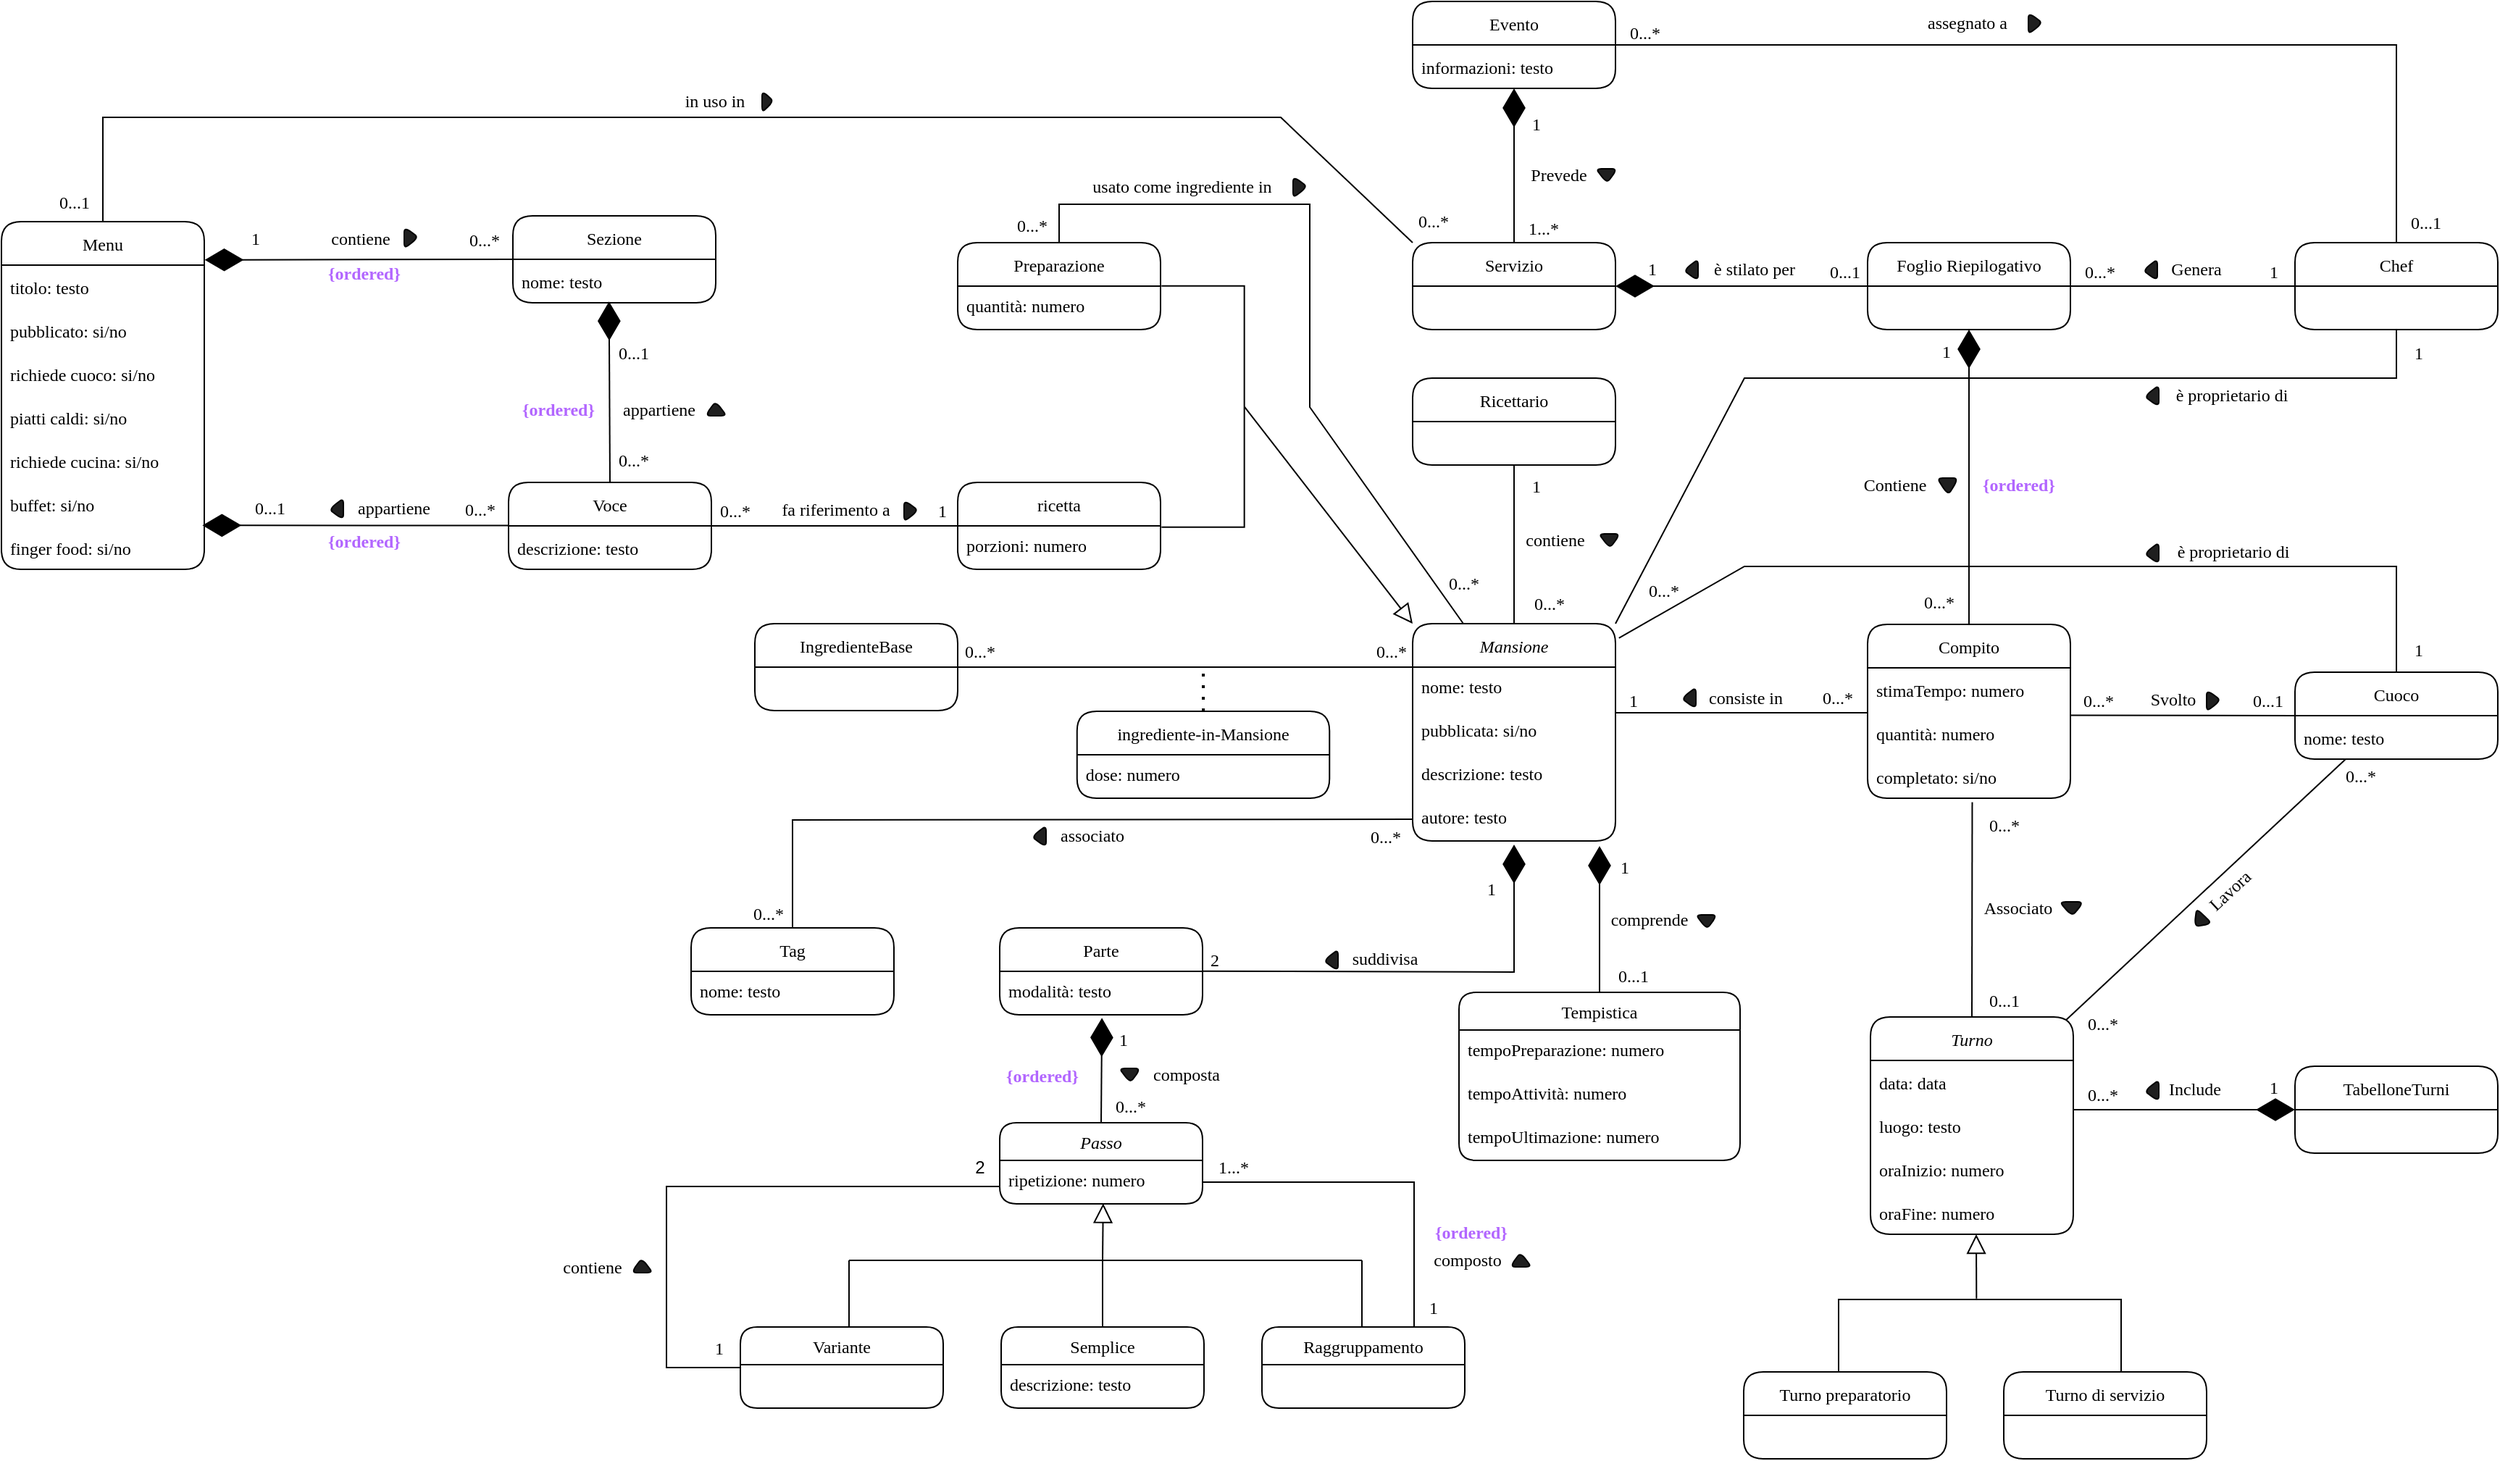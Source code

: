 <mxfile version="20.2.7" type="device" pages="4"><diagram id="ORBDbjCuqv7MBFkigenR" name="Completo"><mxGraphModel dx="2431" dy="1789" grid="1" gridSize="10" guides="1" tooltips="1" connect="1" arrows="1" fold="1" page="1" pageScale="1" pageWidth="827" pageHeight="1169" math="0" shadow="0"><root><mxCell id="0"/><mxCell id="1" parent="0"/><mxCell id="a3XfWSC_O97kd9ee9iSa-1" value="Foglio Riepilogativo" style="swimlane;fontStyle=0;childLayout=stackLayout;horizontal=1;startSize=30;horizontalStack=0;resizeParent=1;resizeParentMax=0;resizeLast=0;collapsible=1;marginBottom=0;rounded=1;fontFamily=SF UI Text;fontSize=12;" parent="1" vertex="1"><mxGeometry x="315" y="-93.5" width="140" height="60" as="geometry"/></mxCell><mxCell id="a3XfWSC_O97kd9ee9iSa-2" value="Servizio" style="swimlane;fontStyle=0;childLayout=stackLayout;horizontal=1;startSize=30;horizontalStack=0;resizeParent=1;resizeParentMax=0;resizeLast=0;collapsible=1;marginBottom=0;rounded=1;fontFamily=SF UI Text;fontSize=12;" parent="1" vertex="1"><mxGeometry x="1" y="-93.5" width="140" height="60" as="geometry"/></mxCell><mxCell id="a3XfWSC_O97kd9ee9iSa-3" value="TabelloneTurni" style="swimlane;fontStyle=0;childLayout=stackLayout;horizontal=1;startSize=30;horizontalStack=0;resizeParent=1;resizeParentMax=0;resizeLast=0;collapsible=1;marginBottom=0;rounded=1;fontFamily=SF UI Text;fontSize=12;" parent="1" vertex="1"><mxGeometry x="610" y="475" width="140" height="60" as="geometry"/></mxCell><mxCell id="a3XfWSC_O97kd9ee9iSa-4" value="Compito" style="swimlane;fontStyle=0;childLayout=stackLayout;horizontal=1;startSize=30;horizontalStack=0;resizeParent=1;resizeParentMax=0;resizeLast=0;collapsible=1;marginBottom=0;rounded=1;fontFamily=SF UI Text;fontSize=12;" parent="1" vertex="1"><mxGeometry x="315" y="170" width="140" height="120" as="geometry"><mxRectangle x="315" y="170" width="90" height="30" as="alternateBounds"/></mxGeometry></mxCell><mxCell id="a3XfWSC_O97kd9ee9iSa-5" value="stimaTempo: numero" style="text;strokeColor=none;fillColor=none;align=left;verticalAlign=middle;spacingLeft=4;spacingRight=4;overflow=hidden;points=[[0,0.5],[1,0.5]];portConstraint=eastwest;rotatable=0;fontFamily=SF UI Text;fontSize=12;" parent="a3XfWSC_O97kd9ee9iSa-4" vertex="1"><mxGeometry y="30" width="140" height="30" as="geometry"/></mxCell><mxCell id="a3XfWSC_O97kd9ee9iSa-6" value="quantità: numero" style="text;strokeColor=none;fillColor=none;align=left;verticalAlign=middle;spacingLeft=4;spacingRight=4;overflow=hidden;points=[[0,0.5],[1,0.5]];portConstraint=eastwest;rotatable=0;fontFamily=SF UI Text;fontSize=12;" parent="a3XfWSC_O97kd9ee9iSa-4" vertex="1"><mxGeometry y="60" width="140" height="30" as="geometry"/></mxCell><mxCell id="a3XfWSC_O97kd9ee9iSa-7" value="completato: si/no" style="text;strokeColor=none;fillColor=none;align=left;verticalAlign=middle;spacingLeft=4;spacingRight=4;overflow=hidden;points=[[0,0.5],[1,0.5]];portConstraint=eastwest;rotatable=0;fontFamily=SF UI Text;fontSize=12;" parent="a3XfWSC_O97kd9ee9iSa-4" vertex="1"><mxGeometry y="90" width="140" height="30" as="geometry"/></mxCell><mxCell id="a3XfWSC_O97kd9ee9iSa-8" value="Turno" style="swimlane;fontStyle=2;childLayout=stackLayout;horizontal=1;startSize=30;horizontalStack=0;resizeParent=1;resizeParentMax=0;resizeLast=0;collapsible=1;marginBottom=0;rounded=1;fontFamily=SF UI Text;fontSize=12;" parent="1" vertex="1"><mxGeometry x="317" y="441" width="140" height="150" as="geometry"/></mxCell><mxCell id="a3XfWSC_O97kd9ee9iSa-9" value="data: data" style="text;strokeColor=none;fillColor=none;align=left;verticalAlign=middle;spacingLeft=4;spacingRight=4;overflow=hidden;points=[[0,0.5],[1,0.5]];portConstraint=eastwest;rotatable=0;fontFamily=SF UI Text;fontSize=12;" parent="a3XfWSC_O97kd9ee9iSa-8" vertex="1"><mxGeometry y="30" width="140" height="30" as="geometry"/></mxCell><mxCell id="a3XfWSC_O97kd9ee9iSa-10" value="luogo: testo" style="text;strokeColor=none;fillColor=none;align=left;verticalAlign=middle;spacingLeft=4;spacingRight=4;overflow=hidden;points=[[0,0.5],[1,0.5]];portConstraint=eastwest;rotatable=0;fontFamily=SF UI Text;fontSize=12;" parent="a3XfWSC_O97kd9ee9iSa-8" vertex="1"><mxGeometry y="60" width="140" height="30" as="geometry"/></mxCell><mxCell id="a3XfWSC_O97kd9ee9iSa-11" value="oraInizio: numero" style="text;strokeColor=none;fillColor=none;align=left;verticalAlign=middle;spacingLeft=4;spacingRight=4;overflow=hidden;points=[[0,0.5],[1,0.5]];portConstraint=eastwest;rotatable=0;fontFamily=SF UI Text;fontSize=12;" parent="a3XfWSC_O97kd9ee9iSa-8" vertex="1"><mxGeometry y="90" width="140" height="30" as="geometry"/></mxCell><mxCell id="2mwpU9787lOzle9k2-NP-1" value="oraFine: numero" style="text;strokeColor=none;fillColor=none;align=left;verticalAlign=middle;spacingLeft=4;spacingRight=4;overflow=hidden;points=[[0,0.5],[1,0.5]];portConstraint=eastwest;rotatable=0;fontFamily=SF UI Text;fontSize=12;" parent="a3XfWSC_O97kd9ee9iSa-8" vertex="1"><mxGeometry y="120" width="140" height="30" as="geometry"/></mxCell><mxCell id="a3XfWSC_O97kd9ee9iSa-12" value="Cuoco" style="swimlane;fontStyle=0;childLayout=stackLayout;horizontal=1;startSize=30;horizontalStack=0;resizeParent=1;resizeParentMax=0;resizeLast=0;collapsible=1;marginBottom=0;rounded=1;fontFamily=SF UI Text;fontSize=12;" parent="1" vertex="1"><mxGeometry x="610" y="203" width="140" height="60" as="geometry"/></mxCell><mxCell id="rypB6Z7ULKtweU0Kav-h-27" value="nome: testo" style="text;strokeColor=none;fillColor=none;align=left;verticalAlign=middle;spacingLeft=4;spacingRight=4;overflow=hidden;points=[[0,0.5],[1,0.5]];portConstraint=eastwest;rotatable=0;fontFamily=SF UI Text;fontSize=12;" parent="a3XfWSC_O97kd9ee9iSa-12" vertex="1"><mxGeometry y="30" width="140" height="30" as="geometry"/></mxCell><mxCell id="a3XfWSC_O97kd9ee9iSa-14" value="1" style="text;html=1;align=center;verticalAlign=middle;resizable=0;points=[];autosize=1;strokeColor=none;fillColor=none;fontFamily=SF UI Text;fontSize=12;" parent="1" vertex="1"><mxGeometry x="151" y="-90" width="30" height="30" as="geometry"/></mxCell><mxCell id="a3XfWSC_O97kd9ee9iSa-15" value="0...1" style="text;html=1;align=center;verticalAlign=middle;resizable=0;points=[];autosize=1;strokeColor=none;fillColor=none;fontFamily=SF UI Text;fontSize=12;" parent="1" vertex="1"><mxGeometry x="273.5" y="-88.5" width="50" height="30" as="geometry"/></mxCell><mxCell id="a3XfWSC_O97kd9ee9iSa-16" value="è stilato per" style="text;html=1;strokeColor=none;fillColor=none;align=center;verticalAlign=middle;whiteSpace=wrap;rounded=0;fontFamily=SF UI Text;fontSize=12;" parent="1" vertex="1"><mxGeometry x="202" y="-90.5" width="70" height="30" as="geometry"/></mxCell><mxCell id="a3XfWSC_O97kd9ee9iSa-17" value="Chef" style="swimlane;fontStyle=0;childLayout=stackLayout;horizontal=1;startSize=30;horizontalStack=0;resizeParent=1;resizeParentMax=0;resizeLast=0;collapsible=1;marginBottom=0;rounded=1;fontFamily=SF UI Text;fontSize=12;" parent="1" vertex="1"><mxGeometry x="610" y="-93.5" width="140" height="60" as="geometry"/></mxCell><mxCell id="a3XfWSC_O97kd9ee9iSa-18" value="" style="endArrow=none;html=1;rounded=0;entryX=0;entryY=0.5;entryDx=0;entryDy=0;exitX=1;exitY=0.5;exitDx=0;exitDy=0;fontFamily=SF UI Text;fontSize=12;" parent="1" source="a3XfWSC_O97kd9ee9iSa-1" target="a3XfWSC_O97kd9ee9iSa-17" edge="1"><mxGeometry width="50" height="50" relative="1" as="geometry"><mxPoint x="500" y="-3.5" as="sourcePoint"/><mxPoint x="550" y="-53.5" as="targetPoint"/></mxGeometry></mxCell><mxCell id="a3XfWSC_O97kd9ee9iSa-19" value="" style="endArrow=none;html=1;rounded=0;entryX=0;entryY=0.5;entryDx=0;entryDy=0;exitX=0.997;exitY=0.057;exitDx=0;exitDy=0;fontFamily=SF UI Text;exitPerimeter=0;fontSize=12;" parent="1" edge="1"><mxGeometry width="50" height="50" relative="1" as="geometry"><mxPoint x="454.58" y="232.71" as="sourcePoint"/><mxPoint x="610.0" y="233" as="targetPoint"/></mxGeometry></mxCell><mxCell id="a3XfWSC_O97kd9ee9iSa-21" value="0...*" style="text;html=1;align=center;verticalAlign=middle;resizable=0;points=[];autosize=1;strokeColor=none;fillColor=none;fontFamily=SF UI Text;fontSize=12;" parent="1" vertex="1"><mxGeometry x="450" y="-88.5" width="50" height="30" as="geometry"/></mxCell><mxCell id="a3XfWSC_O97kd9ee9iSa-22" value="1" style="text;html=1;align=center;verticalAlign=middle;resizable=0;points=[];autosize=1;strokeColor=none;fillColor=none;fontFamily=SF UI Text;fontSize=12;" parent="1" vertex="1"><mxGeometry x="580" y="-88.5" width="30" height="30" as="geometry"/></mxCell><mxCell id="a3XfWSC_O97kd9ee9iSa-23" value="Genera" style="text;html=1;strokeColor=none;fillColor=none;align=center;verticalAlign=middle;whiteSpace=wrap;rounded=0;fontFamily=SF UI Text;fontSize=12;" parent="1" vertex="1"><mxGeometry x="512" y="-90.5" width="60" height="30" as="geometry"/></mxCell><mxCell id="a3XfWSC_O97kd9ee9iSa-24" value="" style="triangle;whiteSpace=wrap;html=1;rounded=1;fillColor=#1F1F1F;rotation=-180;fontFamily=SF UI Text;fontSize=12;" parent="1" vertex="1"><mxGeometry x="505" y="-82" width="10" height="15" as="geometry"/></mxCell><mxCell id="a3XfWSC_O97kd9ee9iSa-29" value="0...*" style="text;html=1;align=center;verticalAlign=middle;resizable=0;points=[];autosize=1;strokeColor=none;fillColor=none;fontFamily=SF UI Text;fontSize=12;" parent="1" vertex="1"><mxGeometry x="449" y="207.5" width="50" height="30" as="geometry"/></mxCell><mxCell id="a3XfWSC_O97kd9ee9iSa-31" value="Svolto" style="text;html=1;strokeColor=none;fillColor=none;align=center;verticalAlign=middle;whiteSpace=wrap;rounded=0;fontFamily=SF UI Text;fontSize=12;" parent="1" vertex="1"><mxGeometry x="496" y="206.5" width="60" height="30" as="geometry"/></mxCell><mxCell id="a3XfWSC_O97kd9ee9iSa-32" value="0...1" style="text;html=1;align=center;verticalAlign=middle;resizable=0;points=[];autosize=1;strokeColor=none;fillColor=none;fontFamily=SF UI Text;fontSize=12;" parent="1" vertex="1"><mxGeometry x="566" y="207.5" width="50" height="30" as="geometry"/></mxCell><mxCell id="a3XfWSC_O97kd9ee9iSa-33" value="Associato" style="text;html=1;strokeColor=none;fillColor=none;align=center;verticalAlign=middle;whiteSpace=wrap;rounded=0;fontFamily=SF UI Text;fontSize=12;" parent="1" vertex="1"><mxGeometry x="389" y="350.5" width="60" height="30" as="geometry"/></mxCell><mxCell id="a3XfWSC_O97kd9ee9iSa-34" value="0...1" style="text;html=1;align=center;verticalAlign=middle;resizable=0;points=[];autosize=1;strokeColor=none;fillColor=none;fontFamily=SF UI Text;fontSize=12;" parent="1" vertex="1"><mxGeometry x="384" y="415" width="50" height="30" as="geometry"/></mxCell><mxCell id="a3XfWSC_O97kd9ee9iSa-35" value="0...*" style="text;html=1;align=center;verticalAlign=middle;resizable=0;points=[];autosize=1;strokeColor=none;fillColor=none;fontFamily=SF UI Text;fontSize=12;" parent="1" vertex="1"><mxGeometry x="384" y="293.5" width="50" height="30" as="geometry"/></mxCell><mxCell id="a3XfWSC_O97kd9ee9iSa-36" value="Contiene" style="text;html=1;strokeColor=none;fillColor=none;align=center;verticalAlign=middle;whiteSpace=wrap;rounded=0;fontFamily=SF UI Text;fontSize=12;" parent="1" vertex="1"><mxGeometry x="303.5" y="59" width="60" height="30" as="geometry"/></mxCell><mxCell id="a3XfWSC_O97kd9ee9iSa-37" value="" style="triangle;whiteSpace=wrap;html=1;rounded=1;fillColor=#1F1F1F;rotation=90;fontFamily=SF UI Text;fontSize=12;" parent="1" vertex="1"><mxGeometry x="364.5" y="67.5" width="12" height="15" as="geometry"/></mxCell><mxCell id="a3XfWSC_O97kd9ee9iSa-38" value="" style="endArrow=none;html=1;rounded=0;exitX=0.5;exitY=0;exitDx=0;exitDy=0;entryX=0.516;entryY=1.091;entryDx=0;entryDy=0;entryPerimeter=0;fontFamily=SF UI Text;fontSize=12;" parent="1" source="a3XfWSC_O97kd9ee9iSa-8" target="a3XfWSC_O97kd9ee9iSa-7" edge="1"><mxGeometry width="50" height="50" relative="1" as="geometry"><mxPoint x="390" y="370" as="sourcePoint"/><mxPoint x="387" y="290" as="targetPoint"/></mxGeometry></mxCell><mxCell id="a3XfWSC_O97kd9ee9iSa-39" value="" style="triangle;whiteSpace=wrap;html=1;rounded=1;fillColor=#1F1F1F;rotation=90;fontFamily=SF UI Text;fontSize=12;" parent="1" vertex="1"><mxGeometry x="451" y="358" width="10" height="17" as="geometry"/></mxCell><mxCell id="a3XfWSC_O97kd9ee9iSa-40" value="" style="endArrow=none;html=1;rounded=0;entryX=0.25;entryY=1;entryDx=0;entryDy=0;exitX=0.964;exitY=0.014;exitDx=0;exitDy=0;exitPerimeter=0;fontFamily=SF UI Text;fontSize=12;" parent="1" source="a3XfWSC_O97kd9ee9iSa-8" target="a3XfWSC_O97kd9ee9iSa-12" edge="1"><mxGeometry width="50" height="50" relative="1" as="geometry"><mxPoint x="590" y="330" as="sourcePoint"/><mxPoint x="640" y="280" as="targetPoint"/></mxGeometry></mxCell><mxCell id="a3XfWSC_O97kd9ee9iSa-41" value="Include" style="text;html=1;strokeColor=none;fillColor=none;align=center;verticalAlign=middle;whiteSpace=wrap;rounded=0;fontFamily=SF UI Text;fontSize=12;" parent="1" vertex="1"><mxGeometry x="511" y="476" width="60" height="30" as="geometry"/></mxCell><mxCell id="a3XfWSC_O97kd9ee9iSa-42" value="" style="triangle;whiteSpace=wrap;html=1;rounded=1;fillColor=#1F1F1F;rotation=-180;fontFamily=SF UI Text;fontSize=12;" parent="1" vertex="1"><mxGeometry x="506" y="484.5" width="10" height="15" as="geometry"/></mxCell><mxCell id="a3XfWSC_O97kd9ee9iSa-43" value="0...*" style="text;html=1;align=center;verticalAlign=middle;resizable=0;points=[];autosize=1;strokeColor=none;fillColor=none;fontFamily=SF UI Text;fontSize=12;" parent="1" vertex="1"><mxGeometry x="452" y="480" width="50" height="30" as="geometry"/></mxCell><mxCell id="a3XfWSC_O97kd9ee9iSa-44" value="1" style="text;html=1;align=center;verticalAlign=middle;resizable=0;points=[];autosize=1;strokeColor=none;fillColor=none;fontFamily=SF UI Text;fontSize=12;" parent="1" vertex="1"><mxGeometry x="580" y="475" width="30" height="30" as="geometry"/></mxCell><mxCell id="a3XfWSC_O97kd9ee9iSa-45" value="Lavora" style="text;html=1;strokeColor=none;fillColor=none;align=center;verticalAlign=middle;whiteSpace=wrap;rounded=0;rotation=317;fontFamily=SF UI Text;fontSize=12;" parent="1" vertex="1"><mxGeometry x="535" y="338.5" width="60" height="30" as="geometry"/></mxCell><mxCell id="a3XfWSC_O97kd9ee9iSa-46" value="" style="triangle;whiteSpace=wrap;html=1;rounded=1;fillColor=#1F1F1F;rotation=134;fontFamily=SF UI Text;fontSize=12;" parent="1" vertex="1"><mxGeometry x="539" y="367.5" width="10" height="15" as="geometry"/></mxCell><mxCell id="a3XfWSC_O97kd9ee9iSa-47" value="0...*" style="text;html=1;align=center;verticalAlign=middle;resizable=0;points=[];autosize=1;strokeColor=none;fillColor=none;fontFamily=SF UI Text;fontSize=12;" parent="1" vertex="1"><mxGeometry x="452" y="431" width="50" height="30" as="geometry"/></mxCell><mxCell id="a3XfWSC_O97kd9ee9iSa-48" value="0...*" style="text;html=1;align=center;verticalAlign=middle;resizable=0;points=[];autosize=1;strokeColor=none;fillColor=none;fontFamily=SF UI Text;fontSize=12;" parent="1" vertex="1"><mxGeometry x="630" y="260" width="50" height="30" as="geometry"/></mxCell><mxCell id="a3XfWSC_O97kd9ee9iSa-49" value="Evento" style="swimlane;fontStyle=0;childLayout=stackLayout;horizontal=1;startSize=30;horizontalStack=0;resizeParent=1;resizeParentMax=0;resizeLast=0;collapsible=1;marginBottom=0;rounded=1;fontFamily=SF UI Text;fontSize=12;" parent="1" vertex="1"><mxGeometry x="1" y="-260" width="140" height="60" as="geometry"/></mxCell><mxCell id="a3XfWSC_O97kd9ee9iSa-50" value="informazioni: testo" style="text;strokeColor=none;fillColor=none;align=left;verticalAlign=middle;spacingLeft=4;spacingRight=4;overflow=hidden;points=[[0,0.5],[1,0.5]];portConstraint=eastwest;rotatable=0;fontFamily=SF UI Text;fontSize=12;" parent="a3XfWSC_O97kd9ee9iSa-49" vertex="1"><mxGeometry y="30" width="140" height="30" as="geometry"/></mxCell><mxCell id="a3XfWSC_O97kd9ee9iSa-51" value="" style="endArrow=diamondThin;endFill=1;endSize=24;html=1;rounded=0;exitX=0.5;exitY=0;exitDx=0;exitDy=0;fontFamily=SF UI Text;fontSize=12;" parent="1" source="a3XfWSC_O97kd9ee9iSa-2" target="a3XfWSC_O97kd9ee9iSa-50" edge="1"><mxGeometry width="160" relative="1" as="geometry"><mxPoint x="171" y="-163.5" as="sourcePoint"/><mxPoint x="331" y="-163.5" as="targetPoint"/></mxGeometry></mxCell><mxCell id="a3XfWSC_O97kd9ee9iSa-52" value="Prevede" style="text;html=1;strokeColor=none;fillColor=none;align=center;verticalAlign=middle;whiteSpace=wrap;rounded=0;fontFamily=SF UI Text;fontSize=12;" parent="1" vertex="1"><mxGeometry x="72" y="-150" width="60" height="20" as="geometry"/></mxCell><mxCell id="a3XfWSC_O97kd9ee9iSa-53" value="" style="triangle;whiteSpace=wrap;html=1;rounded=1;fillColor=#1F1F1F;rotation=90;fontFamily=SF UI Text;fontSize=12;" parent="1" vertex="1"><mxGeometry x="130" y="-147" width="10" height="15" as="geometry"/></mxCell><mxCell id="a3XfWSC_O97kd9ee9iSa-54" value="1...*" style="text;html=1;align=center;verticalAlign=middle;resizable=0;points=[];autosize=1;strokeColor=none;fillColor=none;fontFamily=SF UI Text;fontSize=12;" parent="1" vertex="1"><mxGeometry x="71" y="-118.5" width="40" height="30" as="geometry"/></mxCell><mxCell id="a3XfWSC_O97kd9ee9iSa-55" value="1" style="text;html=1;align=center;verticalAlign=middle;resizable=0;points=[];autosize=1;strokeColor=none;fillColor=none;fontFamily=SF UI Text;fontSize=12;" parent="1" vertex="1"><mxGeometry x="354" y="-33.5" width="30" height="30" as="geometry"/></mxCell><mxCell id="a3XfWSC_O97kd9ee9iSa-56" value="0...*" style="text;html=1;align=center;verticalAlign=middle;resizable=0;points=[];autosize=1;strokeColor=none;fillColor=none;fontFamily=SF UI Text;fontSize=12;" parent="1" vertex="1"><mxGeometry x="339" y="140" width="50" height="30" as="geometry"/></mxCell><mxCell id="a3XfWSC_O97kd9ee9iSa-57" value="1" style="text;html=1;align=center;verticalAlign=middle;resizable=0;points=[];autosize=1;strokeColor=none;fillColor=none;fontFamily=SF UI Text;fontSize=12;" parent="1" vertex="1"><mxGeometry x="71" y="-190" width="30" height="30" as="geometry"/></mxCell><mxCell id="a3XfWSC_O97kd9ee9iSa-58" value="Turno preparatorio" style="swimlane;fontStyle=0;childLayout=stackLayout;horizontal=1;startSize=30;horizontalStack=0;resizeParent=1;resizeParentMax=0;resizeLast=0;collapsible=1;marginBottom=0;rounded=1;fontFamily=SF UI Text;fontSize=12;" parent="1" vertex="1"><mxGeometry x="229.5" y="686" width="140" height="60" as="geometry"/></mxCell><mxCell id="a3XfWSC_O97kd9ee9iSa-59" value="Turno di servizio" style="swimlane;fontStyle=0;childLayout=stackLayout;horizontal=1;startSize=30;horizontalStack=0;resizeParent=1;resizeParentMax=0;resizeLast=0;collapsible=1;marginBottom=0;rounded=1;fontFamily=SF UI Text;fontSize=12;" parent="1" vertex="1"><mxGeometry x="409" y="686" width="140" height="60" as="geometry"/></mxCell><mxCell id="a3XfWSC_O97kd9ee9iSa-64" value="ricetta" style="swimlane;fontStyle=0;childLayout=stackLayout;horizontal=1;startSize=30;horizontalStack=0;resizeParent=1;resizeParentMax=0;resizeLast=0;collapsible=1;marginBottom=0;rounded=1;fontFamily=SF UI Text;fontSize=12;" parent="1" vertex="1"><mxGeometry x="-313" y="72" width="140" height="60" as="geometry"/></mxCell><mxCell id="tBK62l4yevkopSe-MZKe-10" value="porzioni: numero" style="text;strokeColor=none;fillColor=none;spacingLeft=4;spacingRight=4;overflow=hidden;rotatable=0;points=[[0,0.5],[1,0.5]];portConstraint=eastwest;fontSize=12;fontFamily=SF UI Text;" parent="a3XfWSC_O97kd9ee9iSa-64" vertex="1"><mxGeometry y="30" width="140" height="30" as="geometry"/></mxCell><mxCell id="a3XfWSC_O97kd9ee9iSa-65" value="Preparazione" style="swimlane;fontStyle=0;childLayout=stackLayout;horizontal=1;startSize=30;horizontalStack=0;resizeParent=1;resizeParentMax=0;resizeLast=0;collapsible=1;marginBottom=0;rounded=1;fontFamily=SF UI Text;fontSize=12;" parent="1" vertex="1"><mxGeometry x="-313" y="-93.5" width="140" height="60" as="geometry"/></mxCell><mxCell id="tBK62l4yevkopSe-MZKe-9" value="quantità: numero" style="text;strokeColor=none;fillColor=none;spacingLeft=4;spacingRight=4;overflow=hidden;rotatable=0;points=[[0,0.5],[1,0.5]];portConstraint=eastwest;fontSize=12;fontFamily=SF UI Text;" parent="a3XfWSC_O97kd9ee9iSa-65" vertex="1"><mxGeometry y="30" width="140" height="30" as="geometry"/></mxCell><mxCell id="a3XfWSC_O97kd9ee9iSa-69" value="" style="endArrow=block;html=1;rounded=0;endFill=0;strokeWidth=1;jumpSize=6;shadow=0;sketch=0;endSize=11;fontFamily=SF UI Text;fontSize=12;exitX=0.5;exitY=1;exitDx=0;exitDy=0;entryX=0;entryY=0;entryDx=0;entryDy=0;" parent="1" source="m3kvn6J0eAeG1_tvMPIS-6" edge="1" target="a3XfWSC_O97kd9ee9iSa-70"><mxGeometry width="50" height="50" relative="1" as="geometry"><mxPoint x="-120" as="sourcePoint"/><mxPoint y="180" as="targetPoint"/></mxGeometry></mxCell><mxCell id="a3XfWSC_O97kd9ee9iSa-70" value="Mansione" style="swimlane;fontStyle=2;childLayout=stackLayout;horizontal=1;startSize=30;horizontalStack=0;resizeParent=1;resizeParentMax=0;resizeLast=0;collapsible=1;marginBottom=0;rounded=1;fontFamily=SF UI Text;fontSize=12;" parent="1" vertex="1"><mxGeometry x="1" y="169.5" width="140" height="150" as="geometry"><mxRectangle x="1" y="202" width="90" height="30" as="alternateBounds"/></mxGeometry></mxCell><mxCell id="tBK62l4yevkopSe-MZKe-1" value="nome: testo" style="text;strokeColor=none;fillColor=none;spacingLeft=4;spacingRight=4;overflow=hidden;rotatable=0;points=[[0,0.5],[1,0.5]];portConstraint=eastwest;fontSize=12;fontFamily=SF UI Text;" parent="a3XfWSC_O97kd9ee9iSa-70" vertex="1"><mxGeometry y="30" width="140" height="30" as="geometry"/></mxCell><mxCell id="tBK62l4yevkopSe-MZKe-7" value="pubblicata: si/no" style="text;strokeColor=none;fillColor=none;spacingLeft=4;spacingRight=4;overflow=hidden;rotatable=0;points=[[0,0.5],[1,0.5]];portConstraint=eastwest;fontSize=12;fontFamily=SF UI Text;" parent="a3XfWSC_O97kd9ee9iSa-70" vertex="1"><mxGeometry y="60" width="140" height="30" as="geometry"/></mxCell><mxCell id="tBK62l4yevkopSe-MZKe-3" value="descrizione: testo" style="text;strokeColor=none;fillColor=none;spacingLeft=4;spacingRight=4;overflow=hidden;rotatable=0;points=[[0,0.5],[1,0.5]];portConstraint=eastwest;fontSize=12;fontFamily=SF UI Text;" parent="a3XfWSC_O97kd9ee9iSa-70" vertex="1"><mxGeometry y="90" width="140" height="30" as="geometry"/></mxCell><mxCell id="tBK62l4yevkopSe-MZKe-2" value="autore: testo" style="text;strokeColor=none;fillColor=none;spacingLeft=4;spacingRight=4;overflow=hidden;rotatable=0;points=[[0,0.5],[1,0.5]];portConstraint=eastwest;fontSize=12;fontFamily=SF UI Text;" parent="a3XfWSC_O97kd9ee9iSa-70" vertex="1"><mxGeometry y="120" width="140" height="30" as="geometry"/></mxCell><mxCell id="a3XfWSC_O97kd9ee9iSa-71" value="" style="endArrow=none;html=1;rounded=0;shadow=0;sketch=0;fontFamily=SF UI Text;endSize=11;targetPerimeterSpacing=18;strokeWidth=1;jumpSize=6;exitX=1;exitY=0.05;exitDx=0;exitDy=0;exitPerimeter=0;fontSize=12;" parent="1" source="tBK62l4yevkopSe-MZKe-7" edge="1"><mxGeometry width="50" height="50" relative="1" as="geometry"><mxPoint x="150" y="260" as="sourcePoint"/><mxPoint x="315" y="231" as="targetPoint"/></mxGeometry></mxCell><mxCell id="a3XfWSC_O97kd9ee9iSa-72" value="1" style="text;html=1;align=center;verticalAlign=middle;resizable=0;points=[];autosize=1;strokeColor=none;fillColor=none;fontFamily=SF UI Text;fontSize=12;" parent="1" vertex="1"><mxGeometry x="138" y="207.5" width="30" height="30" as="geometry"/></mxCell><mxCell id="a3XfWSC_O97kd9ee9iSa-73" value="" style="triangle;whiteSpace=wrap;html=1;rounded=1;fillColor=#1F1F1F;rotation=-180;fontFamily=SF UI Text;fontSize=12;" parent="1" vertex="1"><mxGeometry x="186.5" y="213.5" width="10" height="15" as="geometry"/></mxCell><mxCell id="a3XfWSC_O97kd9ee9iSa-74" value="consiste in" style="text;html=1;strokeColor=none;fillColor=none;align=center;verticalAlign=middle;whiteSpace=wrap;rounded=0;fontFamily=SF UI Text;fontSize=12;" parent="1" vertex="1"><mxGeometry x="196" y="206" width="70" height="30" as="geometry"/></mxCell><mxCell id="a3XfWSC_O97kd9ee9iSa-75" value="0...*" style="text;html=1;align=center;verticalAlign=middle;resizable=0;points=[];autosize=1;strokeColor=none;fillColor=none;fontFamily=SF UI Text;fontSize=12;" parent="1" vertex="1"><mxGeometry x="269" y="206" width="50" height="30" as="geometry"/></mxCell><mxCell id="a3XfWSC_O97kd9ee9iSa-81" value="" style="triangle;whiteSpace=wrap;html=1;rounded=1;fillColor=#1F1F1F;rotation=-180;fontFamily=SF UI Text;fontSize=12;" parent="1" vertex="1"><mxGeometry x="188" y="-82" width="10" height="15" as="geometry"/></mxCell><mxCell id="a3XfWSC_O97kd9ee9iSa-82" value="" style="endArrow=diamondThin;endFill=1;endSize=24;html=1;rounded=0;exitX=0.5;exitY=0;exitDx=0;exitDy=0;fontFamily=SF UI Text;entryX=0.5;entryY=1;entryDx=0;entryDy=0;fontSize=12;" parent="1" source="a3XfWSC_O97kd9ee9iSa-4" target="a3XfWSC_O97kd9ee9iSa-1" edge="1"><mxGeometry width="160" relative="1" as="geometry"><mxPoint x="389" y="126.5" as="sourcePoint"/><mxPoint x="389" y="20" as="targetPoint"/></mxGeometry></mxCell><mxCell id="a3XfWSC_O97kd9ee9iSa-83" value="" style="endArrow=diamondThin;endFill=1;endSize=24;html=1;rounded=0;exitX=1;exitY=0.5;exitDx=0;exitDy=0;fontFamily=SF UI Text;entryX=0;entryY=0.5;entryDx=0;entryDy=0;fontSize=12;" parent="1" target="a3XfWSC_O97kd9ee9iSa-3" edge="1"><mxGeometry width="160" relative="1" as="geometry"><mxPoint x="457" y="505" as="sourcePoint"/><mxPoint x="395" y="1.5" as="targetPoint"/></mxGeometry></mxCell><mxCell id="cAkrKdYyisuFUhnw4f7O-1" value="Menu" style="swimlane;fontStyle=0;childLayout=stackLayout;horizontal=1;startSize=30;horizontalStack=0;resizeParent=1;resizeParentMax=0;resizeLast=0;collapsible=1;marginBottom=0;rounded=1;fontFamily=SF UI Text;fontSize=12;" parent="1" vertex="1"><mxGeometry x="-973" y="-108" width="140" height="240" as="geometry"><mxRectangle x="-1005" y="-40" width="70" height="30" as="alternateBounds"/></mxGeometry></mxCell><mxCell id="cAkrKdYyisuFUhnw4f7O-2" value="titolo: testo" style="text;strokeColor=none;fillColor=none;align=left;verticalAlign=middle;spacingLeft=4;spacingRight=4;overflow=hidden;points=[[0,0.5],[1,0.5]];portConstraint=eastwest;rotatable=0;fontFamily=SF UI Text;fontSize=12;" parent="cAkrKdYyisuFUhnw4f7O-1" vertex="1"><mxGeometry y="30" width="140" height="30" as="geometry"/></mxCell><mxCell id="cAkrKdYyisuFUhnw4f7O-3" value="pubblicato: si/no" style="text;strokeColor=none;fillColor=none;align=left;verticalAlign=middle;spacingLeft=4;spacingRight=4;overflow=hidden;points=[[0,0.5],[1,0.5]];portConstraint=eastwest;rotatable=0;fontFamily=SF UI Text;fontSize=12;" parent="cAkrKdYyisuFUhnw4f7O-1" vertex="1"><mxGeometry y="60" width="140" height="30" as="geometry"/></mxCell><mxCell id="cAkrKdYyisuFUhnw4f7O-4" value="richiede cuoco: si/no" style="text;strokeColor=none;fillColor=none;align=left;verticalAlign=middle;spacingLeft=4;spacingRight=4;overflow=hidden;points=[[0,0.5],[1,0.5]];portConstraint=eastwest;rotatable=0;fontFamily=SF UI Text;fontSize=12;" parent="cAkrKdYyisuFUhnw4f7O-1" vertex="1"><mxGeometry y="90" width="140" height="30" as="geometry"/></mxCell><mxCell id="cAkrKdYyisuFUhnw4f7O-5" value="piatti caldi: si/no" style="text;strokeColor=none;fillColor=none;align=left;verticalAlign=middle;spacingLeft=4;spacingRight=4;overflow=hidden;points=[[0,0.5],[1,0.5]];portConstraint=eastwest;rotatable=0;fontFamily=SF UI Text;fontSize=12;" parent="cAkrKdYyisuFUhnw4f7O-1" vertex="1"><mxGeometry y="120" width="140" height="30" as="geometry"/></mxCell><mxCell id="cAkrKdYyisuFUhnw4f7O-6" value="richiede cucina: si/no" style="text;strokeColor=none;fillColor=none;align=left;verticalAlign=middle;spacingLeft=4;spacingRight=4;overflow=hidden;points=[[0,0.5],[1,0.5]];portConstraint=eastwest;rotatable=0;fontFamily=SF UI Text;fontSize=12;" parent="cAkrKdYyisuFUhnw4f7O-1" vertex="1"><mxGeometry y="150" width="140" height="30" as="geometry"/></mxCell><mxCell id="cAkrKdYyisuFUhnw4f7O-7" value="buffet: si/no" style="text;strokeColor=none;fillColor=none;align=left;verticalAlign=middle;spacingLeft=4;spacingRight=4;overflow=hidden;points=[[0,0.5],[1,0.5]];portConstraint=eastwest;rotatable=0;fontFamily=SF UI Text;fontSize=12;" parent="cAkrKdYyisuFUhnw4f7O-1" vertex="1"><mxGeometry y="180" width="140" height="30" as="geometry"/></mxCell><mxCell id="cAkrKdYyisuFUhnw4f7O-8" value="finger food: si/no" style="text;strokeColor=none;fillColor=none;align=left;verticalAlign=middle;spacingLeft=4;spacingRight=4;overflow=hidden;points=[[0,0.5],[1,0.5]];portConstraint=eastwest;rotatable=0;fontFamily=SF UI Text;fontSize=12;" parent="cAkrKdYyisuFUhnw4f7O-1" vertex="1"><mxGeometry y="210" width="140" height="30" as="geometry"/></mxCell><mxCell id="cAkrKdYyisuFUhnw4f7O-9" value="Voce" style="swimlane;fontStyle=0;childLayout=stackLayout;horizontal=1;startSize=30;horizontalStack=0;resizeParent=1;resizeParentMax=0;resizeLast=0;collapsible=1;marginBottom=0;rounded=1;fontFamily=SF UI Text;fontSize=12;" parent="1" vertex="1"><mxGeometry x="-623" y="72" width="140" height="60" as="geometry"/></mxCell><mxCell id="cAkrKdYyisuFUhnw4f7O-10" value="descrizione: testo" style="text;strokeColor=none;fillColor=none;align=left;verticalAlign=middle;spacingLeft=4;spacingRight=4;overflow=hidden;points=[[0,0.5],[1,0.5]];portConstraint=eastwest;rotatable=0;fontFamily=SF UI Text;fontSize=12;" parent="cAkrKdYyisuFUhnw4f7O-9" vertex="1"><mxGeometry y="30" width="140" height="30" as="geometry"/></mxCell><mxCell id="cAkrKdYyisuFUhnw4f7O-11" value="Sezione" style="swimlane;fontStyle=0;childLayout=stackLayout;horizontal=1;startSize=30;horizontalStack=0;resizeParent=1;resizeParentMax=0;resizeLast=0;collapsible=1;marginBottom=0;rounded=1;fontFamily=SF UI Text;fontSize=12;" parent="1" vertex="1"><mxGeometry x="-620" y="-112" width="140" height="60" as="geometry"/></mxCell><mxCell id="cAkrKdYyisuFUhnw4f7O-12" value="nome: testo" style="text;strokeColor=none;fillColor=none;align=left;verticalAlign=middle;spacingLeft=4;spacingRight=4;overflow=hidden;points=[[0,0.5],[1,0.5]];portConstraint=eastwest;rotatable=0;fontFamily=SF UI Text;fontSize=12;" parent="cAkrKdYyisuFUhnw4f7O-11" vertex="1"><mxGeometry y="30" width="140" height="30" as="geometry"/></mxCell><mxCell id="cAkrKdYyisuFUhnw4f7O-13" value="" style="endArrow=diamondThin;endFill=1;endSize=24;html=1;rounded=0;exitX=0;exitY=0.5;exitDx=0;exitDy=0;entryX=1.002;entryY=0.11;entryDx=0;entryDy=0;entryPerimeter=0;fontFamily=SF UI Text;fontSize=12;" parent="1" source="cAkrKdYyisuFUhnw4f7O-11" target="cAkrKdYyisuFUhnw4f7O-1" edge="1"><mxGeometry width="160" relative="1" as="geometry"><mxPoint x="-713" y="-18" as="sourcePoint"/><mxPoint x="-553" y="-18" as="targetPoint"/></mxGeometry></mxCell><mxCell id="cAkrKdYyisuFUhnw4f7O-14" value="" style="endArrow=diamondThin;endFill=1;endSize=24;html=1;rounded=0;exitX=0.5;exitY=0;exitDx=0;exitDy=0;entryX=0.474;entryY=0.971;entryDx=0;entryDy=0;entryPerimeter=0;fontFamily=SF UI Text;fontSize=12;" parent="1" source="cAkrKdYyisuFUhnw4f7O-9" target="cAkrKdYyisuFUhnw4f7O-12" edge="1"><mxGeometry width="160" relative="1" as="geometry"><mxPoint x="-607.28" y="-52.6" as="sourcePoint"/><mxPoint x="-797" y="-53" as="targetPoint"/></mxGeometry></mxCell><mxCell id="cAkrKdYyisuFUhnw4f7O-15" value="contiene" style="text;html=1;strokeColor=none;fillColor=none;align=center;verticalAlign=middle;whiteSpace=wrap;rounded=0;fontFamily=SF UI Text;fontSize=12;" parent="1" vertex="1"><mxGeometry x="-755" y="-111.5" width="60" height="30" as="geometry"/></mxCell><mxCell id="cAkrKdYyisuFUhnw4f7O-16" value="" style="triangle;whiteSpace=wrap;html=1;rounded=1;fillColor=#1F1F1F;fontFamily=SF UI Text;fontSize=12;" parent="1" vertex="1"><mxGeometry x="-695" y="-104.5" width="10" height="15" as="geometry"/></mxCell><mxCell id="cAkrKdYyisuFUhnw4f7O-17" value="1" style="text;html=1;align=center;verticalAlign=middle;resizable=0;points=[];autosize=1;strokeColor=none;fillColor=none;fontFamily=SF UI Text;fontSize=12;" parent="1" vertex="1"><mxGeometry x="-813" y="-111.5" width="30" height="30" as="geometry"/></mxCell><mxCell id="cAkrKdYyisuFUhnw4f7O-18" value="0...*" style="text;html=1;align=center;verticalAlign=middle;resizable=0;points=[];autosize=1;strokeColor=none;fillColor=none;fontFamily=SF UI Text;fontSize=12;" parent="1" vertex="1"><mxGeometry x="-665" y="-110" width="50" height="30" as="geometry"/></mxCell><mxCell id="cAkrKdYyisuFUhnw4f7O-19" value="" style="endArrow=diamondThin;endFill=1;endSize=24;html=1;rounded=0;exitX=-0.002;exitY=0.08;exitDx=0;exitDy=0;exitPerimeter=0;entryX=1.01;entryY=0.093;entryDx=0;entryDy=0;entryPerimeter=0;fontFamily=SF UI Text;fontSize=12;" parent="1" edge="1"><mxGeometry width="160" relative="1" as="geometry"><mxPoint x="-623" y="101.74" as="sourcePoint"/><mxPoint x="-834.32" y="101.66" as="targetPoint"/></mxGeometry></mxCell><mxCell id="cAkrKdYyisuFUhnw4f7O-20" value="appartiene" style="text;html=1;strokeColor=none;fillColor=none;align=center;verticalAlign=middle;whiteSpace=wrap;rounded=0;fontFamily=SF UI Text;fontSize=12;" parent="1" vertex="1"><mxGeometry x="-549" y="7" width="60" height="30" as="geometry"/></mxCell><mxCell id="cAkrKdYyisuFUhnw4f7O-21" value="" style="triangle;whiteSpace=wrap;html=1;rounded=1;fillColor=#1F1F1F;rotation=270;fontFamily=SF UI Text;fontSize=12;" parent="1" vertex="1"><mxGeometry x="-485" y="13.5" width="10" height="15" as="geometry"/></mxCell><mxCell id="cAkrKdYyisuFUhnw4f7O-22" value="0...1" style="text;html=1;align=center;verticalAlign=middle;resizable=0;points=[];autosize=1;strokeColor=none;fillColor=none;fontFamily=SF UI Text;fontSize=12;" parent="1" vertex="1"><mxGeometry x="-562" y="-32.5" width="50" height="30" as="geometry"/></mxCell><mxCell id="cAkrKdYyisuFUhnw4f7O-23" value="0...*" style="text;html=1;align=center;verticalAlign=middle;resizable=0;points=[];autosize=1;strokeColor=none;fillColor=none;fontFamily=SF UI Text;fontSize=12;" parent="1" vertex="1"><mxGeometry x="-562" y="42" width="50" height="30" as="geometry"/></mxCell><mxCell id="cAkrKdYyisuFUhnw4f7O-24" value="appartiene" style="text;html=1;strokeColor=none;fillColor=none;align=center;verticalAlign=middle;whiteSpace=wrap;rounded=0;fontFamily=SF UI Text;fontSize=12;" parent="1" vertex="1"><mxGeometry x="-732" y="75" width="60" height="30" as="geometry"/></mxCell><mxCell id="cAkrKdYyisuFUhnw4f7O-25" value="" style="triangle;whiteSpace=wrap;html=1;rounded=1;fillColor=#1F1F1F;rotation=-180;fontFamily=SF UI Text;fontSize=12;" parent="1" vertex="1"><mxGeometry x="-747" y="83" width="10" height="15" as="geometry"/></mxCell><mxCell id="cAkrKdYyisuFUhnw4f7O-26" value="0...1" style="text;html=1;align=center;verticalAlign=middle;resizable=0;points=[];autosize=1;strokeColor=none;fillColor=none;fontFamily=SF UI Text;fontSize=12;" parent="1" vertex="1"><mxGeometry x="-813" y="75" width="50" height="30" as="geometry"/></mxCell><mxCell id="cAkrKdYyisuFUhnw4f7O-27" value="0...*" style="text;html=1;align=center;verticalAlign=middle;resizable=0;points=[];autosize=1;strokeColor=none;fillColor=none;fontFamily=SF UI Text;fontSize=12;" parent="1" vertex="1"><mxGeometry x="-668" y="75.5" width="50" height="30" as="geometry"/></mxCell><mxCell id="cAkrKdYyisuFUhnw4f7O-30" value="" style="endArrow=none;html=1;rounded=0;exitX=0;exitY=0;exitDx=0;exitDy=0;entryX=0.5;entryY=0;entryDx=0;entryDy=0;fontFamily=SF UI Text;fontSize=12;" parent="1" source="a3XfWSC_O97kd9ee9iSa-2" target="cAkrKdYyisuFUhnw4f7O-1" edge="1"><mxGeometry width="50" height="50" relative="1" as="geometry"><mxPoint x="-955" y="300" as="sourcePoint"/><mxPoint x="-880" y="-60" as="targetPoint"/><Array as="points"><mxPoint x="-90" y="-180"/><mxPoint x="-903" y="-180"/></Array></mxGeometry></mxCell><mxCell id="cAkrKdYyisuFUhnw4f7O-31" value="in uso in" style="text;html=1;strokeColor=none;fillColor=none;align=center;verticalAlign=middle;whiteSpace=wrap;rounded=0;fontFamily=SF UI Text;fontSize=12;" parent="1" vertex="1"><mxGeometry x="-508" y="-206" width="55" height="30" as="geometry"/></mxCell><mxCell id="cAkrKdYyisuFUhnw4f7O-33" value="0...1" style="text;html=1;align=center;verticalAlign=middle;resizable=0;points=[];autosize=1;strokeColor=none;fillColor=none;fontFamily=SF UI Text;fontSize=12;" parent="1" vertex="1"><mxGeometry x="-948" y="-136.5" width="50" height="30" as="geometry"/></mxCell><mxCell id="cAkrKdYyisuFUhnw4f7O-34" value="0...*" style="text;html=1;align=center;verticalAlign=middle;resizable=0;points=[];autosize=1;strokeColor=none;fillColor=none;fontFamily=SF UI Text;fontSize=12;" parent="1" vertex="1"><mxGeometry x="-10" y="-123.5" width="50" height="30" as="geometry"/></mxCell><mxCell id="cAkrKdYyisuFUhnw4f7O-44" value="fa riferimento a" style="text;html=1;strokeColor=none;fillColor=none;align=center;verticalAlign=middle;whiteSpace=wrap;rounded=0;fontFamily=SF UI Text;fontSize=12;rotation=0;" parent="1" vertex="1"><mxGeometry x="-442" y="75.5" width="90" height="30" as="geometry"/></mxCell><mxCell id="cAkrKdYyisuFUhnw4f7O-46" value="0...*" style="text;html=1;align=center;verticalAlign=middle;resizable=0;points=[];autosize=1;strokeColor=none;fillColor=none;fontFamily=SF UI Text;fontSize=12;" parent="1" vertex="1"><mxGeometry x="-492" y="76.5" width="50" height="30" as="geometry"/></mxCell><mxCell id="cAkrKdYyisuFUhnw4f7O-47" value="1" style="text;html=1;align=center;verticalAlign=middle;resizable=0;points=[];autosize=1;strokeColor=none;fillColor=none;fontFamily=SF UI Text;fontSize=12;" parent="1" vertex="1"><mxGeometry x="-339.5" y="76.5" width="30" height="30" as="geometry"/></mxCell><mxCell id="cAkrKdYyisuFUhnw4f7O-48" value="Ricettario" style="swimlane;fontStyle=0;childLayout=stackLayout;horizontal=1;startSize=30;horizontalStack=0;resizeParent=1;resizeParentMax=0;resizeLast=0;collapsible=1;marginBottom=0;rounded=1;fontFamily=SF UI Text;fontSize=12;" parent="1" vertex="1"><mxGeometry x="1" width="140" height="60" as="geometry"/></mxCell><mxCell id="cAkrKdYyisuFUhnw4f7O-50" value="contiene" style="text;html=1;strokeColor=none;fillColor=none;align=center;verticalAlign=middle;whiteSpace=wrap;rounded=0;fontFamily=SF UI Text;fontSize=12;" parent="1" vertex="1"><mxGeometry x="62" y="96.5" width="75" height="30" as="geometry"/></mxCell><mxCell id="cAkrKdYyisuFUhnw4f7O-51" value="" style="triangle;whiteSpace=wrap;html=1;rounded=1;fillColor=#1F1F1F;rotation=90;fontFamily=SF UI Text;fontSize=12;" parent="1" vertex="1"><mxGeometry x="132" y="105" width="10" height="15" as="geometry"/></mxCell><mxCell id="cAkrKdYyisuFUhnw4f7O-52" value="0...*" style="text;html=1;align=center;verticalAlign=middle;resizable=0;points=[];autosize=1;strokeColor=none;fillColor=none;fontFamily=SF UI Text;fontSize=12;" parent="1" vertex="1"><mxGeometry x="70" y="140.5" width="50" height="30" as="geometry"/></mxCell><mxCell id="cAkrKdYyisuFUhnw4f7O-53" value="1" style="text;html=1;align=center;verticalAlign=middle;resizable=0;points=[];autosize=1;strokeColor=none;fillColor=none;fontFamily=SF UI Text;fontSize=12;" parent="1" vertex="1"><mxGeometry x="71" y="60" width="30" height="30" as="geometry"/></mxCell><mxCell id="cAkrKdYyisuFUhnw4f7O-56" value="" style="triangle;whiteSpace=wrap;html=1;rounded=1;fillColor=#1F1F1F;fontFamily=SF UI Text;fontSize=12;rotation=0;direction=east;" parent="1" vertex="1"><mxGeometry x="-350" y="84" width="10" height="15" as="geometry"/></mxCell><mxCell id="cAkrKdYyisuFUhnw4f7O-57" value="" style="triangle;whiteSpace=wrap;html=1;rounded=1;fillColor=#1F1F1F;fontFamily=SF UI Text;fontSize=12;" parent="1" vertex="1"><mxGeometry x="-448" y="-198.5" width="8" height="15" as="geometry"/></mxCell><mxCell id="cAkrKdYyisuFUhnw4f7O-58" value="{ordered}" style="text;html=1;align=center;verticalAlign=middle;resizable=0;points=[];autosize=1;strokeColor=none;fillColor=none;fontColor=#B266FF;fontStyle=1;fontFamily=SF UI Text;fontSize=12;" parent="1" vertex="1"><mxGeometry x="-763" y="98" width="80" height="30" as="geometry"/></mxCell><mxCell id="cAkrKdYyisuFUhnw4f7O-59" value="{ordered}" style="text;html=1;align=center;verticalAlign=middle;resizable=0;points=[];autosize=1;strokeColor=none;fillColor=none;fontColor=#B266FF;fontStyle=1;fontFamily=SF UI Text;fontSize=12;" parent="1" vertex="1"><mxGeometry x="-763" y="-87.5" width="80" height="30" as="geometry"/></mxCell><mxCell id="cAkrKdYyisuFUhnw4f7O-60" value="{ordered}" style="text;html=1;align=center;verticalAlign=middle;resizable=0;points=[];autosize=1;strokeColor=none;fillColor=none;fontColor=#B266FF;fontStyle=1;fontFamily=SF UI Text;fontSize=12;" parent="1" vertex="1"><mxGeometry x="-629" y="7" width="80" height="30" as="geometry"/></mxCell><mxCell id="cAkrKdYyisuFUhnw4f7O-61" value="{ordered}" style="text;html=1;align=center;verticalAlign=middle;resizable=0;points=[];autosize=1;strokeColor=none;fillColor=none;fontColor=#B266FF;fontStyle=1;fontFamily=SF UI Text;fontSize=12;" parent="1" vertex="1"><mxGeometry x="379" y="59" width="80" height="30" as="geometry"/></mxCell><mxCell id="gT1_7Q4GO6yl_Y49ytdK-5" value="" style="endArrow=none;html=1;rounded=0;fontColor=#B266FF;exitX=1;exitY=0.5;exitDx=0;exitDy=0;entryX=0.5;entryY=0;entryDx=0;entryDy=0;fontFamily=SF UI Text;fontSize=12;" parent="1" source="a3XfWSC_O97kd9ee9iSa-49" target="a3XfWSC_O97kd9ee9iSa-17" edge="1"><mxGeometry width="50" height="50" relative="1" as="geometry"><mxPoint x="270" y="-160" as="sourcePoint"/><mxPoint x="320" y="-210" as="targetPoint"/><Array as="points"><mxPoint x="680" y="-230"/></Array></mxGeometry></mxCell><mxCell id="gT1_7Q4GO6yl_Y49ytdK-6" value="0...1" style="text;html=1;align=center;verticalAlign=middle;resizable=0;points=[];autosize=1;strokeColor=none;fillColor=none;fontColor=default;fontFamily=SF UI Text;fontSize=12;" parent="1" vertex="1"><mxGeometry x="675" y="-122" width="50" height="30" as="geometry"/></mxCell><mxCell id="gT1_7Q4GO6yl_Y49ytdK-7" value="0...*" style="text;html=1;align=center;verticalAlign=middle;resizable=0;points=[];autosize=1;strokeColor=none;fillColor=none;fontColor=default;fontFamily=SF UI Text;fontSize=12;" parent="1" vertex="1"><mxGeometry x="136" y="-253.5" width="50" height="30" as="geometry"/></mxCell><mxCell id="gT1_7Q4GO6yl_Y49ytdK-8" value="assegnato a" style="text;html=1;strokeColor=none;fillColor=none;align=center;verticalAlign=middle;whiteSpace=wrap;rounded=0;fontFamily=SF UI Text;fontSize=12;" parent="1" vertex="1"><mxGeometry x="339" y="-260" width="90" height="30" as="geometry"/></mxCell><mxCell id="gT1_7Q4GO6yl_Y49ytdK-9" value="" style="triangle;whiteSpace=wrap;html=1;rounded=1;fillColor=#1F1F1F;fontFamily=SF UI Text;fontSize=12;" parent="1" vertex="1"><mxGeometry x="426" y="-252.5" width="10" height="15" as="geometry"/></mxCell><mxCell id="gT1_7Q4GO6yl_Y49ytdK-10" value="" style="endArrow=diamondThin;endFill=1;endSize=24;html=1;rounded=0;fontFamily=SF UI Text;entryX=1;entryY=0.5;entryDx=0;entryDy=0;exitX=0;exitY=0.5;exitDx=0;exitDy=0;fontSize=12;" parent="1" source="a3XfWSC_O97kd9ee9iSa-1" target="a3XfWSC_O97kd9ee9iSa-2" edge="1"><mxGeometry width="160" relative="1" as="geometry"><mxPoint x="280" y="-20" as="sourcePoint"/><mxPoint x="160" y="10" as="targetPoint"/></mxGeometry></mxCell><mxCell id="gT1_7Q4GO6yl_Y49ytdK-11" value="" style="triangle;whiteSpace=wrap;html=1;rounded=1;fillColor=#1F1F1F;fontFamily=SF UI Text;fontSize=12;" parent="1" vertex="1"><mxGeometry x="549" y="215" width="10" height="15" as="geometry"/></mxCell><mxCell id="O_PaKs13hsVSCKNGU9A7-1" value="Tempistica" style="swimlane;fontStyle=0;childLayout=stackLayout;horizontal=1;startSize=26;horizontalStack=0;resizeParent=1;resizeParentMax=0;resizeLast=0;collapsible=1;marginBottom=0;align=center;fontSize=12;rounded=1;fontFamily=SF UI Text;" parent="1" vertex="1"><mxGeometry x="33" y="424" width="194" height="116" as="geometry"/></mxCell><mxCell id="O_PaKs13hsVSCKNGU9A7-2" value="tempoPreparazione: numero" style="text;strokeColor=none;fillColor=none;spacingLeft=4;spacingRight=4;overflow=hidden;rotatable=0;points=[[0,0.5],[1,0.5]];portConstraint=eastwest;fontSize=12;fontFamily=SF UI Text;" parent="O_PaKs13hsVSCKNGU9A7-1" vertex="1"><mxGeometry y="26" width="194" height="30" as="geometry"/></mxCell><mxCell id="O_PaKs13hsVSCKNGU9A7-3" value="tempoAttività: numero" style="text;strokeColor=none;fillColor=none;spacingLeft=4;spacingRight=4;overflow=hidden;rotatable=0;points=[[0,0.5],[1,0.5]];portConstraint=eastwest;fontSize=12;fontFamily=SF UI Text;" parent="O_PaKs13hsVSCKNGU9A7-1" vertex="1"><mxGeometry y="56" width="194" height="30" as="geometry"/></mxCell><mxCell id="O_PaKs13hsVSCKNGU9A7-4" value="tempoUltimazione: numero" style="text;strokeColor=none;fillColor=none;spacingLeft=4;spacingRight=4;overflow=hidden;rotatable=0;points=[[0,0.5],[1,0.5]];portConstraint=eastwest;fontSize=12;fontFamily=SF UI Text;" parent="O_PaKs13hsVSCKNGU9A7-1" vertex="1"><mxGeometry y="86" width="194" height="30" as="geometry"/></mxCell><mxCell id="X_eGCa5GTiedj1D3OH_I-17" value="" style="endArrow=block;html=1;rounded=0;endFill=0;strokeWidth=1;jumpSize=6;shadow=0;sketch=0;endSize=11;fontFamily=SF UI Text;entryX=0.5;entryY=1;entryDx=0;entryDy=0;exitX=0.512;exitY=1.012;exitDx=0;exitDy=0;fontSize=12;exitPerimeter=0;" parent="1" source="X_eGCa5GTiedj1D3OH_I-21" edge="1"><mxGeometry width="50" height="50" relative="1" as="geometry"><mxPoint x="390" y="636" as="sourcePoint"/><mxPoint x="390" y="591" as="targetPoint"/></mxGeometry></mxCell><mxCell id="X_eGCa5GTiedj1D3OH_I-21" value="" style="shape=partialRectangle;whiteSpace=wrap;html=1;bottom=1;right=1;left=1;top=0;fillColor=none;routingCenterX=-0.5;rotation=-180;fontFamily=SF UI Text;fontSize=12;" parent="1" vertex="1"><mxGeometry x="295" y="636" width="195" height="50" as="geometry"/></mxCell><mxCell id="tBK62l4yevkopSe-MZKe-13" value="" style="endArrow=none;html=1;rounded=0;entryX=0.5;entryY=1;entryDx=0;entryDy=0;exitX=0.5;exitY=0;exitDx=0;exitDy=0;fontFamily=SF UI Text;fontSize=12;" parent="1" source="a3XfWSC_O97kd9ee9iSa-70" target="cAkrKdYyisuFUhnw4f7O-48" edge="1"><mxGeometry width="50" height="50" relative="1" as="geometry"><mxPoint x="30" y="160" as="sourcePoint"/><mxPoint x="80" y="110" as="targetPoint"/></mxGeometry></mxCell><mxCell id="tBK62l4yevkopSe-MZKe-15" value="Tag" style="swimlane;fontStyle=0;childLayout=stackLayout;horizontal=1;startSize=30;horizontalStack=0;resizeParent=1;resizeParentMax=0;resizeLast=0;collapsible=1;marginBottom=0;rounded=1;fontFamily=SF UI Text;fontSize=12;" parent="1" vertex="1"><mxGeometry x="-497" y="379.5" width="140" height="60" as="geometry"/></mxCell><mxCell id="tBK62l4yevkopSe-MZKe-16" value="nome: testo" style="text;strokeColor=none;fillColor=none;spacingLeft=4;spacingRight=4;overflow=hidden;rotatable=0;points=[[0,0.5],[1,0.5]];portConstraint=eastwest;fontSize=12;fontFamily=SF UI Text;" parent="tBK62l4yevkopSe-MZKe-15" vertex="1"><mxGeometry y="30" width="140" height="30" as="geometry"/></mxCell><mxCell id="tBK62l4yevkopSe-MZKe-18" value="IngredienteBase" style="swimlane;fontStyle=0;childLayout=stackLayout;horizontal=1;startSize=30;horizontalStack=0;resizeParent=1;resizeParentMax=0;resizeLast=0;collapsible=1;marginBottom=0;rounded=1;fontFamily=SF UI Text;fontSize=12;" parent="1" vertex="1"><mxGeometry x="-453" y="169.5" width="140" height="60" as="geometry"/></mxCell><mxCell id="tBK62l4yevkopSe-MZKe-24" value="composta" style="text;html=1;strokeColor=none;fillColor=none;align=center;verticalAlign=middle;whiteSpace=wrap;rounded=0;fontFamily=SF UI Text;fontSize=12;" parent="1" vertex="1"><mxGeometry x="-187" y="470.5" width="64" height="20" as="geometry"/></mxCell><mxCell id="tBK62l4yevkopSe-MZKe-25" value="0...*" style="text;html=1;align=center;verticalAlign=middle;resizable=0;points=[];autosize=1;strokeColor=none;fillColor=none;fontFamily=SF UI Text;fontSize=12;" parent="1" vertex="1"><mxGeometry x="-219" y="488" width="50" height="30" as="geometry"/></mxCell><mxCell id="tBK62l4yevkopSe-MZKe-26" value="1" style="text;html=1;align=center;verticalAlign=middle;resizable=0;points=[];autosize=1;strokeColor=none;fillColor=none;fontFamily=SF UI Text;fontSize=12;" parent="1" vertex="1"><mxGeometry x="-214" y="441.5" width="30" height="30" as="geometry"/></mxCell><mxCell id="gFYSsa06mA2_DbSrsljS-2" value="" style="endArrow=diamondThin;endFill=1;endSize=24;html=1;rounded=0;exitX=0.5;exitY=0;exitDx=0;exitDy=0;fontFamily=SF UI Text;entryX=0.504;entryY=1.006;entryDx=0;entryDy=0;fontSize=12;entryPerimeter=0;" parent="1" source="X_eGCa5GTiedj1D3OH_I-3" edge="1"><mxGeometry width="160" relative="1" as="geometry"><mxPoint x="467" y="515" as="sourcePoint"/><mxPoint x="-213.44" y="441.68" as="targetPoint"/></mxGeometry></mxCell><mxCell id="gFYSsa06mA2_DbSrsljS-5" value="" style="triangle;whiteSpace=wrap;html=1;rounded=1;fillColor=#1F1F1F;rotation=90;fontFamily=SF UI Text;fontSize=12;" parent="1" vertex="1"><mxGeometry x="-199" y="474" width="10" height="15" as="geometry"/></mxCell><mxCell id="W5kjImC6C5n03qHPLmnv-1" value="" style="endArrow=none;html=1;rounded=0;fontFamily=SF UI Text;fontSize=12;entryX=0;entryY=0.5;entryDx=0;entryDy=0;exitX=0.5;exitY=0;exitDx=0;exitDy=0;" parent="1" source="tBK62l4yevkopSe-MZKe-15" target="tBK62l4yevkopSe-MZKe-2" edge="1"><mxGeometry width="50" height="50" relative="1" as="geometry"><mxPoint x="-240" y="380" as="sourcePoint"/><mxPoint x="-190" y="330" as="targetPoint"/><Array as="points"><mxPoint x="-427" y="305"/></Array></mxGeometry></mxCell><mxCell id="OYenETHRiCdANhbgXPiZ-1" value="" style="endArrow=diamondThin;endFill=1;endSize=24;html=1;rounded=0;exitX=0.998;exitY=-0.006;exitDx=0;exitDy=0;fontFamily=SF UI Text;entryX=0.5;entryY=1.083;entryDx=0;entryDy=0;fontSize=12;entryPerimeter=0;exitPerimeter=0;" parent="1" source="m3kvn6J0eAeG1_tvMPIS-3" target="tBK62l4yevkopSe-MZKe-2" edge="1"><mxGeometry width="160" relative="1" as="geometry"><mxPoint x="-144" y="399.5" as="sourcePoint"/><mxPoint x="-203.44" y="451.68" as="targetPoint"/><Array as="points"><mxPoint x="71" y="410"/></Array></mxGeometry></mxCell><mxCell id="HkmR_LHyYOaRPRTu2t1e-1" value="1" style="text;html=1;align=center;verticalAlign=middle;resizable=0;points=[];autosize=1;strokeColor=none;fillColor=none;fontSize=12;fontFamily=SF UI Text;" parent="1" vertex="1"><mxGeometry x="40" y="337.5" width="30" height="30" as="geometry"/></mxCell><mxCell id="HkmR_LHyYOaRPRTu2t1e-2" value="2" style="text;html=1;align=center;verticalAlign=middle;resizable=0;points=[];autosize=1;strokeColor=none;fillColor=none;fontSize=12;fontFamily=SF UI Text;" parent="1" vertex="1"><mxGeometry x="-151" y="387" width="30" height="30" as="geometry"/></mxCell><mxCell id="cDAw98kPZj7EiLRjCKR3-1" value="0...*" style="text;html=1;align=center;verticalAlign=middle;resizable=0;points=[];autosize=1;strokeColor=none;fillColor=none;fontFamily=SF UI Text;fontSize=12;" parent="1" vertex="1"><mxGeometry x="-469" y="355" width="50" height="30" as="geometry"/></mxCell><mxCell id="cDAw98kPZj7EiLRjCKR3-2" value="0...*" style="text;html=1;align=center;verticalAlign=middle;resizable=0;points=[];autosize=1;strokeColor=none;fillColor=none;fontFamily=SF UI Text;fontSize=12;" parent="1" vertex="1"><mxGeometry x="-43.5" y="301.5" width="50" height="30" as="geometry"/></mxCell><mxCell id="cDAw98kPZj7EiLRjCKR3-3" value="associato" style="text;html=1;strokeColor=none;fillColor=none;align=center;verticalAlign=middle;whiteSpace=wrap;rounded=0;fontFamily=SF UI Text;fontSize=12;" parent="1" vertex="1"><mxGeometry x="-253" y="300.5" width="66" height="30" as="geometry"/></mxCell><mxCell id="cDAw98kPZj7EiLRjCKR3-4" value="" style="triangle;whiteSpace=wrap;html=1;rounded=1;fillColor=#1F1F1F;fontFamily=SF UI Text;fontSize=12;rotation=-180;" parent="1" vertex="1"><mxGeometry x="-262" y="309" width="10" height="15" as="geometry"/></mxCell><mxCell id="tKpH_Td47h-h5jRN-gKa-1" value="suddivisa" style="text;html=1;strokeColor=none;fillColor=none;align=center;verticalAlign=middle;whiteSpace=wrap;rounded=0;fontFamily=SF UI Text;fontSize=12;" parent="1" vertex="1"><mxGeometry x="-51.5" y="386" width="66" height="30" as="geometry"/></mxCell><mxCell id="tKpH_Td47h-h5jRN-gKa-2" value="" style="triangle;whiteSpace=wrap;html=1;rounded=1;fillColor=#1F1F1F;fontFamily=SF UI Text;fontSize=12;rotation=-180;" parent="1" vertex="1"><mxGeometry x="-60.5" y="394.5" width="10" height="15" as="geometry"/></mxCell><mxCell id="_8Z5RdBtGYi3TBhVFmRd-6" value="comprende" style="text;html=1;strokeColor=none;fillColor=none;align=center;verticalAlign=middle;whiteSpace=wrap;rounded=0;fontFamily=SF UI Text;fontSize=12;fontColor=default;" parent="1" vertex="1"><mxGeometry x="141" y="358.5" width="47" height="30" as="geometry"/></mxCell><mxCell id="_8Z5RdBtGYi3TBhVFmRd-7" value="" style="triangle;whiteSpace=wrap;html=1;rounded=1;fillColor=#1F1F1F;rotation=90;fontFamily=SF UI Text;fontSize=12;fontColor=default;strokeColor=default;" parent="1" vertex="1"><mxGeometry x="199" y="368" width="10" height="15" as="geometry"/></mxCell><mxCell id="_8Z5RdBtGYi3TBhVFmRd-8" value="0...1" style="text;html=1;align=center;verticalAlign=middle;resizable=0;points=[];autosize=1;strokeColor=none;fillColor=none;fontSize=12;fontFamily=SF UI Text;fontColor=default;" parent="1" vertex="1"><mxGeometry x="128" y="398" width="50" height="30" as="geometry"/></mxCell><mxCell id="_8Z5RdBtGYi3TBhVFmRd-9" value="1" style="text;html=1;align=center;verticalAlign=middle;resizable=0;points=[];autosize=1;strokeColor=none;fillColor=none;fontSize=12;fontFamily=SF UI Text;fontColor=default;" parent="1" vertex="1"><mxGeometry x="132" y="322.5" width="30" height="30" as="geometry"/></mxCell><mxCell id="MRBZ9CIAWtTxCFScG_eX-2" value="{ordered}" style="text;html=1;align=center;verticalAlign=middle;resizable=0;points=[];autosize=1;strokeColor=none;fillColor=none;fontColor=#B266FF;fontStyle=1;fontFamily=SF UI Text;fontSize=12;" parent="1" vertex="1"><mxGeometry x="-295" y="466.5" width="80" height="30" as="geometry"/></mxCell><mxCell id="MRBZ9CIAWtTxCFScG_eX-4" value="composto" style="text;html=1;strokeColor=none;fillColor=none;align=center;verticalAlign=middle;whiteSpace=wrap;rounded=0;fontFamily=SF UI Text;fontSize=12;" parent="1" vertex="1"><mxGeometry x="6.5" y="599" width="64" height="20" as="geometry"/></mxCell><mxCell id="MRBZ9CIAWtTxCFScG_eX-5" value="" style="triangle;whiteSpace=wrap;html=1;rounded=1;fillColor=#1F1F1F;rotation=-90;fontFamily=SF UI Text;fontSize=12;" parent="1" vertex="1"><mxGeometry x="70.5" y="601" width="10" height="15" as="geometry"/></mxCell><mxCell id="MRBZ9CIAWtTxCFScG_eX-7" value="1...*" style="text;html=1;align=center;verticalAlign=middle;resizable=0;points=[];autosize=1;strokeColor=none;fillColor=none;fontFamily=SF UI Text;" parent="1" vertex="1"><mxGeometry x="-143" y="530" width="40" height="30" as="geometry"/></mxCell><mxCell id="MRBZ9CIAWtTxCFScG_eX-8" value="1" style="text;html=1;align=center;verticalAlign=middle;resizable=0;points=[];autosize=1;strokeColor=none;fillColor=none;fontFamily=SF UI Text;" parent="1" vertex="1"><mxGeometry y="627" width="30" height="30" as="geometry"/></mxCell><mxCell id="X_eGCa5GTiedj1D3OH_I-2" value="Raggruppamento" style="swimlane;fontStyle=0;childLayout=stackLayout;horizontal=1;startSize=26;horizontalStack=0;resizeParent=1;resizeParentMax=0;resizeLast=0;collapsible=1;marginBottom=0;align=center;fontSize=12;rounded=1;fontFamily=SF UI Text;" parent="1" vertex="1"><mxGeometry x="-103" y="655" width="140" height="56" as="geometry"/></mxCell><mxCell id="X_eGCa5GTiedj1D3OH_I-3" value="Passo" style="swimlane;fontStyle=2;childLayout=stackLayout;horizontal=1;startSize=26;horizontalStack=0;resizeParent=1;resizeParentMax=0;resizeLast=0;collapsible=1;marginBottom=0;align=center;fontSize=12;rounded=1;fontFamily=SF UI Text;" parent="1" vertex="1"><mxGeometry x="-284" y="514" width="140" height="56" as="geometry"/></mxCell><mxCell id="rypB6Z7ULKtweU0Kav-h-1" value="ripetizione: numero" style="text;strokeColor=none;fillColor=none;spacingLeft=4;spacingRight=4;overflow=hidden;rotatable=0;points=[[0,0.5],[1,0.5]];portConstraint=eastwest;fontSize=12;fontFamily=SF UI Text;" parent="X_eGCa5GTiedj1D3OH_I-3" vertex="1"><mxGeometry y="26" width="140" height="30" as="geometry"/></mxCell><mxCell id="X_eGCa5GTiedj1D3OH_I-5" value="Semplice" style="swimlane;fontStyle=0;childLayout=stackLayout;horizontal=1;startSize=26;horizontalStack=0;resizeParent=1;resizeParentMax=0;resizeLast=0;collapsible=1;marginBottom=0;align=center;fontSize=12;rounded=1;fontFamily=SF UI Text;" parent="1" vertex="1"><mxGeometry x="-283" y="655" width="140" height="56" as="geometry"/></mxCell><mxCell id="on8lXXGEu434XAZmAJBC-18" value="descrizione: testo" style="text;strokeColor=none;fillColor=none;spacingLeft=4;spacingRight=4;overflow=hidden;rotatable=0;points=[[0,0.5],[1,0.5]];portConstraint=eastwest;fontSize=12;fontFamily=SF UI Text;" vertex="1" parent="X_eGCa5GTiedj1D3OH_I-5"><mxGeometry y="26" width="140" height="30" as="geometry"/></mxCell><mxCell id="X_eGCa5GTiedj1D3OH_I-9" value="" style="endArrow=none;html=1;rounded=0;fontFamily=SF UI Text;fontSize=12;fontColor=default;" parent="1" edge="1"><mxGeometry width="50" height="50" relative="1" as="geometry"><mxPoint x="-213" y="609" as="sourcePoint"/><mxPoint x="-34" y="609" as="targetPoint"/></mxGeometry></mxCell><mxCell id="X_eGCa5GTiedj1D3OH_I-10" value="" style="endArrow=none;html=1;rounded=0;fontFamily=SF UI Text;fontSize=12;fontColor=default;exitX=0.5;exitY=0;exitDx=0;exitDy=0;" parent="1" source="X_eGCa5GTiedj1D3OH_I-5" edge="1"><mxGeometry width="50" height="50" relative="1" as="geometry"><mxPoint x="-203" y="639" as="sourcePoint"/><mxPoint x="-213" y="609" as="targetPoint"/></mxGeometry></mxCell><mxCell id="X_eGCa5GTiedj1D3OH_I-11" value="" style="endArrow=none;html=1;rounded=0;fontFamily=SF UI Text;fontSize=12;fontColor=default;exitX=0.5;exitY=0;exitDx=0;exitDy=0;" parent="1" edge="1"><mxGeometry width="50" height="50" relative="1" as="geometry"><mxPoint x="-34" y="655" as="sourcePoint"/><mxPoint x="-34" y="609" as="targetPoint"/></mxGeometry></mxCell><mxCell id="MRBZ9CIAWtTxCFScG_eX-3" value="" style="endArrow=none;html=1;rounded=0;entryX=0.75;entryY=0;entryDx=0;entryDy=0;fontFamily=SF UI Text;exitX=1;exitY=0.5;exitDx=0;exitDy=0;" parent="1" source="rypB6Z7ULKtweU0Kav-h-1" target="X_eGCa5GTiedj1D3OH_I-2" edge="1"><mxGeometry width="50" height="50" relative="1" as="geometry"><mxPoint x="-144" y="536" as="sourcePoint"/><mxPoint x="-236" y="786" as="targetPoint"/><Array as="points"><mxPoint x="2" y="555"/><mxPoint x="2" y="650"/></Array></mxGeometry></mxCell><mxCell id="MRBZ9CIAWtTxCFScG_eX-13" value="" style="endArrow=block;html=1;rounded=0;entryX=0.51;entryY=0.99;entryDx=0;entryDy=0;entryPerimeter=0;endFill=0;strokeWidth=1;jumpSize=6;shadow=0;sketch=0;endSize=11;fontFamily=SF UI Text;" parent="1" edge="1"><mxGeometry width="50" height="50" relative="1" as="geometry"><mxPoint x="-213" y="610" as="sourcePoint"/><mxPoint x="-212.6" y="569.7" as="targetPoint"/></mxGeometry></mxCell><mxCell id="rypB6Z7ULKtweU0Kav-h-8" value="" style="endArrow=none;html=1;rounded=0;exitX=1;exitY=0.5;exitDx=0;exitDy=0;entryX=0;entryY=0.5;entryDx=0;entryDy=0;fontFamily=SF UI Text;" parent="1" source="cAkrKdYyisuFUhnw4f7O-9" target="a3XfWSC_O97kd9ee9iSa-64" edge="1"><mxGeometry width="50" height="50" relative="1" as="geometry"><mxPoint x="-470" y="110" as="sourcePoint"/><mxPoint x="-320" y="120" as="targetPoint"/></mxGeometry></mxCell><mxCell id="rypB6Z7ULKtweU0Kav-h-14" value="" style="endArrow=none;html=1;rounded=0;entryX=0.5;entryY=0;entryDx=0;entryDy=0;exitX=1.017;exitY=0.066;exitDx=0;exitDy=0;exitPerimeter=0;fontFamily=SF UI Text;" parent="1" source="a3XfWSC_O97kd9ee9iSa-70" target="a3XfWSC_O97kd9ee9iSa-12" edge="1"><mxGeometry width="50" height="50" relative="1" as="geometry"><mxPoint x="590" y="170" as="sourcePoint"/><mxPoint x="640" y="120" as="targetPoint"/><Array as="points"><mxPoint x="230" y="130"/><mxPoint x="680" y="130"/></Array></mxGeometry></mxCell><mxCell id="rypB6Z7ULKtweU0Kav-h-16" value="" style="endArrow=none;html=1;rounded=0;entryX=0.5;entryY=1;entryDx=0;entryDy=0;exitX=1;exitY=0;exitDx=0;exitDy=0;fontFamily=SF UI Text;" parent="1" source="a3XfWSC_O97kd9ee9iSa-70" target="a3XfWSC_O97kd9ee9iSa-17" edge="1"><mxGeometry width="50" height="50" relative="1" as="geometry"><mxPoint x="620" y="120" as="sourcePoint"/><mxPoint x="670" y="70" as="targetPoint"/><Array as="points"><mxPoint x="230"/><mxPoint x="680"/></Array></mxGeometry></mxCell><mxCell id="rypB6Z7ULKtweU0Kav-h-17" value="1" style="text;html=1;align=center;verticalAlign=middle;resizable=0;points=[];autosize=1;strokeColor=none;fillColor=none;fontFamily=SF UI Text;" parent="1" vertex="1"><mxGeometry x="680" y="173" width="30" height="30" as="geometry"/></mxCell><mxCell id="rypB6Z7ULKtweU0Kav-h-18" value="1" style="text;html=1;align=center;verticalAlign=middle;resizable=0;points=[];autosize=1;strokeColor=none;fillColor=none;fontFamily=SF UI Text;" parent="1" vertex="1"><mxGeometry x="680" y="-32.5" width="30" height="30" as="geometry"/></mxCell><mxCell id="rypB6Z7ULKtweU0Kav-h-20" value="" style="triangle;whiteSpace=wrap;html=1;rounded=1;fillColor=#1F1F1F;rotation=-180;fontFamily=SF UI Text;fontSize=12;" parent="1" vertex="1"><mxGeometry x="506" y="5" width="10" height="15" as="geometry"/></mxCell><mxCell id="rypB6Z7ULKtweU0Kav-h-21" value="è proprietario di" style="text;html=1;strokeColor=none;fillColor=none;align=center;verticalAlign=middle;whiteSpace=wrap;rounded=0;fontFamily=SF UI Text;fontSize=12;" parent="1" vertex="1"><mxGeometry x="519" y="105" width="97" height="30" as="geometry"/></mxCell><mxCell id="rypB6Z7ULKtweU0Kav-h-22" value="" style="triangle;whiteSpace=wrap;html=1;rounded=1;fillColor=#1F1F1F;rotation=-180;fontFamily=SF UI Text;fontSize=12;" parent="1" vertex="1"><mxGeometry x="506" y="113.5" width="10" height="15" as="geometry"/></mxCell><mxCell id="rypB6Z7ULKtweU0Kav-h-23" value="0...*" style="text;html=1;align=center;verticalAlign=middle;resizable=0;points=[];autosize=1;strokeColor=none;fillColor=none;fontFamily=SF UI Text;fontSize=12;" parent="1" vertex="1"><mxGeometry x="149" y="132" width="50" height="30" as="geometry"/></mxCell><mxCell id="rypB6Z7ULKtweU0Kav-h-24" value="" style="endArrow=diamondThin;endFill=1;endSize=24;html=1;rounded=0;exitX=0.5;exitY=0;exitDx=0;exitDy=0;fontFamily=SF UI Text;fontSize=12;" parent="1" source="O_PaKs13hsVSCKNGU9A7-1" edge="1"><mxGeometry width="160" relative="1" as="geometry"><mxPoint x="-134" y="382.5" as="sourcePoint"/><mxPoint x="130" y="323" as="targetPoint"/><Array as="points"/></mxGeometry></mxCell><mxCell id="m3kvn6J0eAeG1_tvMPIS-2" value="Parte" style="swimlane;fontStyle=0;childLayout=stackLayout;horizontal=1;startSize=30;horizontalStack=0;resizeParent=1;resizeParentMax=0;resizeLast=0;collapsible=1;marginBottom=0;rounded=1;fontFamily=SF UI Text;fontSize=12;" parent="1" vertex="1"><mxGeometry x="-284" y="379.5" width="140" height="60" as="geometry"/></mxCell><mxCell id="m3kvn6J0eAeG1_tvMPIS-3" value="modalità: testo" style="text;strokeColor=none;fillColor=none;spacingLeft=4;spacingRight=4;overflow=hidden;rotatable=0;points=[[0,0.5],[1,0.5]];portConstraint=eastwest;fontSize=12;fontFamily=SF UI Text;" parent="m3kvn6J0eAeG1_tvMPIS-2" vertex="1"><mxGeometry y="30" width="140" height="30" as="geometry"/></mxCell><mxCell id="m3kvn6J0eAeG1_tvMPIS-6" value="" style="shape=partialRectangle;whiteSpace=wrap;html=1;bottom=1;right=1;left=1;top=0;fillColor=none;routingCenterX=-0.5;rotation=-90;fontFamily=SF UI Text;" parent="1" vertex="1"><mxGeometry x="-226.76" y="-8.66" width="166.535" height="56.65" as="geometry"/></mxCell><mxCell id="m3kvn6J0eAeG1_tvMPIS-8" value="" style="endArrow=none;html=1;rounded=0;entryX=0;entryY=0.5;entryDx=0;entryDy=0;exitX=1;exitY=0.5;exitDx=0;exitDy=0;fontFamily=SF UI Text;" parent="1" source="tBK62l4yevkopSe-MZKe-18" edge="1"><mxGeometry width="50" height="50" relative="1" as="geometry"><mxPoint x="-120" y="265" as="sourcePoint"/><mxPoint x="1" y="199.5" as="targetPoint"/></mxGeometry></mxCell><mxCell id="m3kvn6J0eAeG1_tvMPIS-10" value="0...*" style="text;html=1;align=center;verticalAlign=middle;resizable=0;points=[];autosize=1;strokeColor=none;fillColor=none;fontFamily=SF UI Text;fontSize=12;" parent="1" vertex="1"><mxGeometry x="-323" y="174" width="50" height="30" as="geometry"/></mxCell><mxCell id="m3kvn6J0eAeG1_tvMPIS-11" value="0...*" style="text;html=1;align=center;verticalAlign=middle;resizable=0;points=[];autosize=1;strokeColor=none;fillColor=none;fontFamily=SF UI Text;fontSize=12;" parent="1" vertex="1"><mxGeometry x="-39" y="174" width="50" height="30" as="geometry"/></mxCell><mxCell id="m3kvn6J0eAeG1_tvMPIS-14" value="" style="endArrow=none;html=1;rounded=0;fontFamily=SF UI Text;entryX=0.5;entryY=0;entryDx=0;entryDy=0;exitX=0.25;exitY=0;exitDx=0;exitDy=0;" parent="1" source="a3XfWSC_O97kd9ee9iSa-70" target="a3XfWSC_O97kd9ee9iSa-65" edge="1"><mxGeometry width="50" height="50" relative="1" as="geometry"><mxPoint x="-40" y="140" as="sourcePoint"/><mxPoint x="10" y="90" as="targetPoint"/><Array as="points"><mxPoint x="-70" y="20"/><mxPoint x="-70" y="-120"/><mxPoint x="-243" y="-120"/></Array></mxGeometry></mxCell><mxCell id="wVBB1VbyPDY1W2d-8Wal-1" value="0...*" style="text;html=1;align=center;verticalAlign=middle;resizable=0;points=[];autosize=1;strokeColor=none;fillColor=none;fontFamily=SF UI Text;fontSize=12;" parent="1" vertex="1"><mxGeometry x="-287" y="-120.5" width="50" height="30" as="geometry"/></mxCell><mxCell id="wVBB1VbyPDY1W2d-8Wal-2" value="0...*" style="text;html=1;align=center;verticalAlign=middle;resizable=0;points=[];autosize=1;strokeColor=none;fillColor=none;fontFamily=SF UI Text;fontSize=12;" parent="1" vertex="1"><mxGeometry x="11" y="126.5" width="50" height="30" as="geometry"/></mxCell><mxCell id="wVBB1VbyPDY1W2d-8Wal-3" value="usato come ingrediente in" style="text;html=1;strokeColor=none;fillColor=none;align=center;verticalAlign=middle;whiteSpace=wrap;rounded=0;fontFamily=SF UI Text;fontSize=12;rotation=0;" parent="1" vertex="1"><mxGeometry x="-236.5" y="-147" width="156" height="30" as="geometry"/></mxCell><mxCell id="wVBB1VbyPDY1W2d-8Wal-4" value="" style="triangle;whiteSpace=wrap;html=1;rounded=1;fillColor=#1F1F1F;fontFamily=SF UI Text;fontSize=12;rotation=0;direction=east;" parent="1" vertex="1"><mxGeometry x="-81.5" y="-139.5" width="10" height="15" as="geometry"/></mxCell><mxCell id="wVBB1VbyPDY1W2d-8Wal-5" value="è proprietario di" style="text;html=1;strokeColor=none;fillColor=none;align=center;verticalAlign=middle;whiteSpace=wrap;rounded=0;fontFamily=SF UI Text;fontSize=12;" parent="1" vertex="1"><mxGeometry x="517.5" y="-3.5" width="97" height="30" as="geometry"/></mxCell><mxCell id="on8lXXGEu434XAZmAJBC-1" value="Variante" style="swimlane;fontStyle=0;childLayout=stackLayout;horizontal=1;startSize=26;horizontalStack=0;resizeParent=1;resizeParentMax=0;resizeLast=0;collapsible=1;marginBottom=0;align=center;fontSize=12;rounded=1;fontFamily=SF UI Text;" vertex="1" parent="1"><mxGeometry x="-463" y="655" width="140" height="56" as="geometry"/></mxCell><mxCell id="on8lXXGEu434XAZmAJBC-3" value="2" style="text;html=1;align=center;verticalAlign=middle;resizable=0;points=[];autosize=1;strokeColor=none;fillColor=none;" vertex="1" parent="1"><mxGeometry x="-313" y="530" width="30" height="30" as="geometry"/></mxCell><mxCell id="on8lXXGEu434XAZmAJBC-5" value="" style="endArrow=none;html=1;rounded=0;fontFamily=SF UI Text;fontSize=12;fontColor=default;" edge="1" parent="1"><mxGeometry width="50" height="50" relative="1" as="geometry"><mxPoint x="-388" y="609" as="sourcePoint"/><mxPoint x="-213" y="609" as="targetPoint"/></mxGeometry></mxCell><mxCell id="on8lXXGEu434XAZmAJBC-6" value="" style="endArrow=none;html=1;rounded=0;fontFamily=SF UI Text;fontSize=12;fontColor=default;exitX=0.5;exitY=0;exitDx=0;exitDy=0;" edge="1" parent="1"><mxGeometry width="50" height="50" relative="1" as="geometry"><mxPoint x="-388" y="655" as="sourcePoint"/><mxPoint x="-388" y="609" as="targetPoint"/></mxGeometry></mxCell><mxCell id="on8lXXGEu434XAZmAJBC-7" value="" style="endArrow=none;html=1;rounded=0;entryX=0;entryY=0.6;entryDx=0;entryDy=0;entryPerimeter=0;exitX=0;exitY=0.5;exitDx=0;exitDy=0;" edge="1" parent="1" source="on8lXXGEu434XAZmAJBC-1"><mxGeometry width="50" height="50" relative="1" as="geometry"><mxPoint x="-500" y="640" as="sourcePoint"/><mxPoint x="-284" y="558" as="targetPoint"/><Array as="points"><mxPoint x="-514" y="683"/><mxPoint x="-514" y="558"/></Array></mxGeometry></mxCell><mxCell id="on8lXXGEu434XAZmAJBC-8" value="1" style="text;html=1;align=center;verticalAlign=middle;resizable=0;points=[];autosize=1;strokeColor=none;fillColor=none;fontFamily=SF UI Text;" vertex="1" parent="1"><mxGeometry x="-493" y="655" width="30" height="30" as="geometry"/></mxCell><mxCell id="on8lXXGEu434XAZmAJBC-9" value="contiene" style="text;html=1;strokeColor=none;fillColor=none;align=center;verticalAlign=middle;whiteSpace=wrap;rounded=0;fontFamily=SF UI Text;fontSize=12;" vertex="1" parent="1"><mxGeometry x="-597" y="604" width="64" height="20" as="geometry"/></mxCell><mxCell id="on8lXXGEu434XAZmAJBC-10" value="" style="triangle;whiteSpace=wrap;html=1;rounded=1;fillColor=#1F1F1F;rotation=-90;fontFamily=SF UI Text;fontSize=12;" vertex="1" parent="1"><mxGeometry x="-536" y="605" width="10" height="15" as="geometry"/></mxCell><mxCell id="on8lXXGEu434XAZmAJBC-12" value="ingrediente-in-Mansione" style="swimlane;fontStyle=0;childLayout=stackLayout;horizontal=1;startSize=30;horizontalStack=0;resizeParent=1;resizeParentMax=0;resizeLast=0;collapsible=1;marginBottom=0;rounded=1;fontFamily=SF UI Text;fontSize=12;" vertex="1" parent="1"><mxGeometry x="-230.62" y="230" width="174.25" height="60" as="geometry"/></mxCell><mxCell id="rypB6Z7ULKtweU0Kav-h-35" value="dose: numero" style="text;strokeColor=none;fillColor=none;spacingLeft=4;spacingRight=4;overflow=hidden;rotatable=0;points=[[0,0.5],[1,0.5]];portConstraint=eastwest;fontSize=12;fontFamily=SF UI Text;" parent="on8lXXGEu434XAZmAJBC-12" vertex="1"><mxGeometry y="30" width="174.25" height="30" as="geometry"/></mxCell><mxCell id="on8lXXGEu434XAZmAJBC-13" value="" style="endArrow=none;dashed=1;html=1;dashPattern=1 3;strokeWidth=2;rounded=0;entryX=0.5;entryY=1;entryDx=0;entryDy=0;exitX=0.5;exitY=0;exitDx=0;exitDy=0;" edge="1" parent="1" source="on8lXXGEu434XAZmAJBC-12"><mxGeometry width="50" height="50" relative="1" as="geometry"><mxPoint x="-120" y="275" as="sourcePoint"/><mxPoint x="-143.49" y="203.0" as="targetPoint"/></mxGeometry></mxCell><mxCell id="on8lXXGEu434XAZmAJBC-19" value="{ordered}" style="text;html=1;align=center;verticalAlign=middle;resizable=0;points=[];autosize=1;strokeColor=none;fillColor=none;fontColor=#B266FF;fontStyle=1;fontFamily=SF UI Text;fontSize=12;" vertex="1" parent="1"><mxGeometry x="1" y="575" width="80" height="30" as="geometry"/></mxCell></root></mxGraphModel></diagram><diagram id="-UAqCSlIg_TttFnuxrqn" name="Gestire i Menu"><mxGraphModel dx="1874" dy="788" grid="1" gridSize="10" guides="1" tooltips="1" connect="1" arrows="1" fold="1" page="1" pageScale="1" pageWidth="827" pageHeight="1169" math="0" shadow="0"><root><mxCell id="0"/><mxCell id="1" parent="0"/><mxCell id="qFZfWBJC0rwJFRu-zlOA-1" value="Menu" style="swimlane;fontStyle=0;childLayout=stackLayout;horizontal=1;startSize=30;horizontalStack=0;resizeParent=1;resizeParentMax=0;resizeLast=0;collapsible=1;marginBottom=0;rounded=1;" parent="1" vertex="1"><mxGeometry x="70" y="90" width="140" height="240" as="geometry"/></mxCell><mxCell id="YqXZ03coRBaLR_koGovt-1" value="titolo" style="text;strokeColor=none;fillColor=none;align=left;verticalAlign=middle;spacingLeft=4;spacingRight=4;overflow=hidden;points=[[0,0.5],[1,0.5]];portConstraint=eastwest;rotatable=0;" parent="qFZfWBJC0rwJFRu-zlOA-1" vertex="1"><mxGeometry y="30" width="140" height="30" as="geometry"/></mxCell><mxCell id="YqXZ03coRBaLR_koGovt-2" value="pubblicato" style="text;strokeColor=none;fillColor=none;align=left;verticalAlign=middle;spacingLeft=4;spacingRight=4;overflow=hidden;points=[[0,0.5],[1,0.5]];portConstraint=eastwest;rotatable=0;" parent="qFZfWBJC0rwJFRu-zlOA-1" vertex="1"><mxGeometry y="60" width="140" height="30" as="geometry"/></mxCell><mxCell id="YqXZ03coRBaLR_koGovt-3" value="richiede cuoco" style="text;strokeColor=none;fillColor=none;align=left;verticalAlign=middle;spacingLeft=4;spacingRight=4;overflow=hidden;points=[[0,0.5],[1,0.5]];portConstraint=eastwest;rotatable=0;" parent="qFZfWBJC0rwJFRu-zlOA-1" vertex="1"><mxGeometry y="90" width="140" height="30" as="geometry"/></mxCell><mxCell id="YqXZ03coRBaLR_koGovt-4" value="piatti caldi" style="text;strokeColor=none;fillColor=none;align=left;verticalAlign=middle;spacingLeft=4;spacingRight=4;overflow=hidden;points=[[0,0.5],[1,0.5]];portConstraint=eastwest;rotatable=0;" parent="qFZfWBJC0rwJFRu-zlOA-1" vertex="1"><mxGeometry y="120" width="140" height="30" as="geometry"/></mxCell><mxCell id="YqXZ03coRBaLR_koGovt-5" value="richiede cucina" style="text;strokeColor=none;fillColor=none;align=left;verticalAlign=middle;spacingLeft=4;spacingRight=4;overflow=hidden;points=[[0,0.5],[1,0.5]];portConstraint=eastwest;rotatable=0;" parent="qFZfWBJC0rwJFRu-zlOA-1" vertex="1"><mxGeometry y="150" width="140" height="30" as="geometry"/></mxCell><mxCell id="YqXZ03coRBaLR_koGovt-6" value="buffet" style="text;strokeColor=none;fillColor=none;align=left;verticalAlign=middle;spacingLeft=4;spacingRight=4;overflow=hidden;points=[[0,0.5],[1,0.5]];portConstraint=eastwest;rotatable=0;" parent="qFZfWBJC0rwJFRu-zlOA-1" vertex="1"><mxGeometry y="180" width="140" height="30" as="geometry"/></mxCell><mxCell id="YqXZ03coRBaLR_koGovt-7" value="finger food" style="text;strokeColor=none;fillColor=none;align=left;verticalAlign=middle;spacingLeft=4;spacingRight=4;overflow=hidden;points=[[0,0.5],[1,0.5]];portConstraint=eastwest;rotatable=0;" parent="qFZfWBJC0rwJFRu-zlOA-1" vertex="1"><mxGeometry y="210" width="140" height="30" as="geometry"/></mxCell><mxCell id="qFZfWBJC0rwJFRu-zlOA-2" value="Voce" style="swimlane;fontStyle=0;childLayout=stackLayout;horizontal=1;startSize=30;horizontalStack=0;resizeParent=1;resizeParentMax=0;resizeLast=0;collapsible=1;marginBottom=0;rounded=1;" parent="1" vertex="1"><mxGeometry x="420" y="270" width="140" height="60" as="geometry"/></mxCell><mxCell id="YqXZ03coRBaLR_koGovt-9" value="descrizione" style="text;strokeColor=none;fillColor=none;align=left;verticalAlign=middle;spacingLeft=4;spacingRight=4;overflow=hidden;points=[[0,0.5],[1,0.5]];portConstraint=eastwest;rotatable=0;" parent="qFZfWBJC0rwJFRu-zlOA-2" vertex="1"><mxGeometry y="30" width="140" height="30" as="geometry"/></mxCell><mxCell id="qFZfWBJC0rwJFRu-zlOA-3" value="Sezione" style="swimlane;fontStyle=0;childLayout=stackLayout;horizontal=1;startSize=30;horizontalStack=0;resizeParent=1;resizeParentMax=0;resizeLast=0;collapsible=1;marginBottom=0;rounded=1;" parent="1" vertex="1"><mxGeometry x="423" y="80" width="140" height="60" as="geometry"/></mxCell><mxCell id="YqXZ03coRBaLR_koGovt-8" value="nome" style="text;strokeColor=none;fillColor=none;align=left;verticalAlign=middle;spacingLeft=4;spacingRight=4;overflow=hidden;points=[[0,0.5],[1,0.5]];portConstraint=eastwest;rotatable=0;" parent="qFZfWBJC0rwJFRu-zlOA-3" vertex="1"><mxGeometry y="30" width="140" height="30" as="geometry"/></mxCell><mxCell id="YqXZ03coRBaLR_koGovt-11" value="" style="endArrow=diamondThin;endFill=1;endSize=24;html=1;rounded=0;exitX=-0.002;exitY=0.08;exitDx=0;exitDy=0;exitPerimeter=0;entryX=1.01;entryY=0.093;entryDx=0;entryDy=0;entryPerimeter=0;" parent="1" source="YqXZ03coRBaLR_koGovt-8" target="qFZfWBJC0rwJFRu-zlOA-1" edge="1"><mxGeometry width="160" relative="1" as="geometry"><mxPoint x="330" y="180" as="sourcePoint"/><mxPoint x="490" y="180" as="targetPoint"/></mxGeometry></mxCell><mxCell id="YqXZ03coRBaLR_koGovt-13" value="" style="endArrow=diamondThin;endFill=1;endSize=24;html=1;rounded=0;exitX=0.5;exitY=0;exitDx=0;exitDy=0;entryX=0.474;entryY=0.971;entryDx=0;entryDy=0;entryPerimeter=0;" parent="1" source="qFZfWBJC0rwJFRu-zlOA-2" target="YqXZ03coRBaLR_koGovt-8" edge="1"><mxGeometry width="160" relative="1" as="geometry"><mxPoint x="435.72" y="145.4" as="sourcePoint"/><mxPoint x="246" y="145" as="targetPoint"/></mxGeometry></mxCell><mxCell id="YqXZ03coRBaLR_koGovt-14" value="contiene" style="text;html=1;strokeColor=none;fillColor=none;align=center;verticalAlign=middle;whiteSpace=wrap;rounded=0;" parent="1" vertex="1"><mxGeometry x="288" y="86.5" width="60" height="30" as="geometry"/></mxCell><mxCell id="YqXZ03coRBaLR_koGovt-15" value="" style="triangle;whiteSpace=wrap;html=1;rounded=1;fillColor=#1F1F1F;" parent="1" vertex="1"><mxGeometry x="348" y="93.5" width="10" height="15" as="geometry"/></mxCell><mxCell id="YqXZ03coRBaLR_koGovt-16" value="1" style="text;html=1;align=center;verticalAlign=middle;resizable=0;points=[];autosize=1;strokeColor=none;fillColor=none;" parent="1" vertex="1"><mxGeometry x="240" y="86.5" width="30" height="30" as="geometry"/></mxCell><mxCell id="YqXZ03coRBaLR_koGovt-17" value="0...*" style="text;html=1;align=center;verticalAlign=middle;resizable=0;points=[];autosize=1;strokeColor=none;fillColor=none;" parent="1" vertex="1"><mxGeometry x="383" y="86" width="40" height="30" as="geometry"/></mxCell><mxCell id="YqXZ03coRBaLR_koGovt-18" value="" style="endArrow=diamondThin;endFill=1;endSize=24;html=1;rounded=0;exitX=-0.002;exitY=0.08;exitDx=0;exitDy=0;exitPerimeter=0;entryX=1.01;entryY=0.093;entryDx=0;entryDy=0;entryPerimeter=0;" parent="1" edge="1"><mxGeometry width="160" relative="1" as="geometry"><mxPoint x="420" y="299.74" as="sourcePoint"/><mxPoint x="208.68" y="299.66" as="targetPoint"/></mxGeometry></mxCell><mxCell id="YqXZ03coRBaLR_koGovt-19" value="appartiene" style="text;html=1;strokeColor=none;fillColor=none;align=center;verticalAlign=middle;whiteSpace=wrap;rounded=0;" parent="1" vertex="1"><mxGeometry x="494" y="205" width="60" height="30" as="geometry"/></mxCell><mxCell id="YqXZ03coRBaLR_koGovt-20" value="" style="triangle;whiteSpace=wrap;html=1;rounded=1;fillColor=#1F1F1F;rotation=270;" parent="1" vertex="1"><mxGeometry x="558" y="211.5" width="10" height="15" as="geometry"/></mxCell><mxCell id="YqXZ03coRBaLR_koGovt-23" value="0...1" style="text;html=1;align=center;verticalAlign=middle;resizable=0;points=[];autosize=1;strokeColor=none;fillColor=none;" parent="1" vertex="1"><mxGeometry x="481" y="155" width="50" height="30" as="geometry"/></mxCell><mxCell id="YqXZ03coRBaLR_koGovt-26" value="0...*" style="text;html=1;align=center;verticalAlign=middle;resizable=0;points=[];autosize=1;strokeColor=none;fillColor=none;" parent="1" vertex="1"><mxGeometry x="486" y="240" width="40" height="30" as="geometry"/></mxCell><mxCell id="YqXZ03coRBaLR_koGovt-27" value="appartiene" style="text;html=1;strokeColor=none;fillColor=none;align=center;verticalAlign=middle;whiteSpace=wrap;rounded=0;" parent="1" vertex="1"><mxGeometry x="309" y="273" width="60" height="30" as="geometry"/></mxCell><mxCell id="YqXZ03coRBaLR_koGovt-28" value="" style="triangle;whiteSpace=wrap;html=1;rounded=1;fillColor=#1F1F1F;rotation=-180;" parent="1" vertex="1"><mxGeometry x="296" y="281" width="10" height="15" as="geometry"/></mxCell><mxCell id="YqXZ03coRBaLR_koGovt-29" value="0...1" style="text;html=1;align=center;verticalAlign=middle;resizable=0;points=[];autosize=1;strokeColor=none;fillColor=none;" parent="1" vertex="1"><mxGeometry x="230" y="273" width="50" height="30" as="geometry"/></mxCell><mxCell id="YqXZ03coRBaLR_koGovt-30" value="0...*" style="text;html=1;align=center;verticalAlign=middle;resizable=0;points=[];autosize=1;strokeColor=none;fillColor=none;" parent="1" vertex="1"><mxGeometry x="380" y="273.5" width="40" height="30" as="geometry"/></mxCell><mxCell id="YqXZ03coRBaLR_koGovt-31" value="Evento" style="swimlane;fontStyle=0;childLayout=stackLayout;horizontal=1;startSize=30;horizontalStack=0;resizeParent=1;resizeParentMax=0;resizeLast=0;collapsible=1;marginBottom=0;rounded=1;" parent="1" vertex="1"><mxGeometry x="70" y="450" width="140" height="60" as="geometry"/></mxCell><mxCell id="YqXZ03coRBaLR_koGovt-32" value="informazioni" style="text;strokeColor=none;fillColor=none;align=left;verticalAlign=middle;spacingLeft=4;spacingRight=4;overflow=hidden;points=[[0,0.5],[1,0.5]];portConstraint=eastwest;rotatable=0;" parent="YqXZ03coRBaLR_koGovt-31" vertex="1"><mxGeometry y="30" width="140" height="30" as="geometry"/></mxCell><mxCell id="YqXZ03coRBaLR_koGovt-33" value="" style="endArrow=none;html=1;rounded=0;exitX=0.5;exitY=0;exitDx=0;exitDy=0;" parent="1" source="YqXZ03coRBaLR_koGovt-31" edge="1"><mxGeometry width="50" height="50" relative="1" as="geometry"><mxPoint x="120" y="430" as="sourcePoint"/><mxPoint x="140" y="330" as="targetPoint"/></mxGeometry></mxCell><mxCell id="YqXZ03coRBaLR_koGovt-34" value="in uso in" style="text;html=1;strokeColor=none;fillColor=none;align=center;verticalAlign=middle;whiteSpace=wrap;rounded=0;" parent="1" vertex="1"><mxGeometry x="140" y="377.5" width="55" height="30" as="geometry"/></mxCell><mxCell id="YqXZ03coRBaLR_koGovt-36" value="" style="triangle;whiteSpace=wrap;html=1;rounded=1;fillColor=#1F1F1F;rotation=90;" parent="1" vertex="1"><mxGeometry x="199" y="386" width="10" height="15" as="geometry"/></mxCell><mxCell id="YqXZ03coRBaLR_koGovt-40" value="0...*" style="text;html=1;align=center;verticalAlign=middle;resizable=0;points=[];autosize=1;strokeColor=none;fillColor=none;" parent="1" vertex="1"><mxGeometry x="140" y="330" width="40" height="30" as="geometry"/></mxCell><mxCell id="YqXZ03coRBaLR_koGovt-41" value="0...*" style="text;html=1;align=center;verticalAlign=middle;resizable=0;points=[];autosize=1;strokeColor=none;fillColor=none;" parent="1" vertex="1"><mxGeometry x="140" y="420" width="40" height="30" as="geometry"/></mxCell><mxCell id="YqXZ03coRBaLR_koGovt-42" value="Chef" style="swimlane;fontStyle=0;childLayout=stackLayout;horizontal=1;startSize=30;horizontalStack=0;resizeParent=1;resizeParentMax=0;resizeLast=0;collapsible=1;marginBottom=0;rounded=1;" parent="1" vertex="1"><mxGeometry x="70" y="630" width="140" height="60" as="geometry"/></mxCell><mxCell id="YqXZ03coRBaLR_koGovt-44" value="" style="endArrow=none;html=1;rounded=0;exitX=0.5;exitY=0;exitDx=0;exitDy=0;" parent="1" edge="1"><mxGeometry width="50" height="50" relative="1" as="geometry"><mxPoint x="140" y="630" as="sourcePoint"/><mxPoint x="140" y="510" as="targetPoint"/></mxGeometry></mxCell><mxCell id="YqXZ03coRBaLR_koGovt-45" value="assegnato a" style="text;html=1;strokeColor=none;fillColor=none;align=center;verticalAlign=middle;whiteSpace=wrap;rounded=0;" parent="1" vertex="1"><mxGeometry x="140" y="558.5" width="75" height="30" as="geometry"/></mxCell><mxCell id="YqXZ03coRBaLR_koGovt-46" value="" style="triangle;whiteSpace=wrap;html=1;rounded=1;fillColor=#1F1F1F;rotation=90;" parent="1" vertex="1"><mxGeometry x="216" y="568" width="10" height="15" as="geometry"/></mxCell><mxCell id="YqXZ03coRBaLR_koGovt-47" value="0...*" style="text;html=1;align=center;verticalAlign=middle;resizable=0;points=[];autosize=1;strokeColor=none;fillColor=none;" parent="1" vertex="1"><mxGeometry x="140" y="510" width="40" height="30" as="geometry"/></mxCell><mxCell id="YqXZ03coRBaLR_koGovt-48" value="0...1" style="text;html=1;align=center;verticalAlign=middle;resizable=0;points=[];autosize=1;strokeColor=none;fillColor=none;" parent="1" vertex="1"><mxGeometry x="135" y="600" width="50" height="30" as="geometry"/></mxCell><mxCell id="YqXZ03coRBaLR_koGovt-50" value="Ricetta" style="swimlane;fontStyle=0;childLayout=stackLayout;horizontal=1;startSize=30;horizontalStack=0;resizeParent=1;resizeParentMax=0;resizeLast=0;collapsible=1;marginBottom=0;rounded=1;" parent="1" vertex="1"><mxGeometry x="420" y="450" width="140" height="60" as="geometry"/></mxCell><mxCell id="YqXZ03coRBaLR_koGovt-52" value="" style="endArrow=none;html=1;rounded=0;exitX=0.5;exitY=0;exitDx=0;exitDy=0;" parent="1" source="YqXZ03coRBaLR_koGovt-50" edge="1"><mxGeometry width="50" height="50" relative="1" as="geometry"><mxPoint x="470" y="430" as="sourcePoint"/><mxPoint x="490" y="330" as="targetPoint"/></mxGeometry></mxCell><mxCell id="YqXZ03coRBaLR_koGovt-53" value="fa riferimento a" style="text;html=1;strokeColor=none;fillColor=none;align=center;verticalAlign=middle;whiteSpace=wrap;rounded=0;" parent="1" vertex="1"><mxGeometry x="490" y="377.5" width="90" height="30" as="geometry"/></mxCell><mxCell id="YqXZ03coRBaLR_koGovt-54" value="" style="triangle;whiteSpace=wrap;html=1;rounded=1;fillColor=#1F1F1F;rotation=90;" parent="1" vertex="1"><mxGeometry x="582" y="387" width="10" height="15" as="geometry"/></mxCell><mxCell id="YqXZ03coRBaLR_koGovt-55" value="0...*" style="text;html=1;align=center;verticalAlign=middle;resizable=0;points=[];autosize=1;strokeColor=none;fillColor=none;" parent="1" vertex="1"><mxGeometry x="490" y="330" width="40" height="30" as="geometry"/></mxCell><mxCell id="YqXZ03coRBaLR_koGovt-56" value="1" style="text;html=1;align=center;verticalAlign=middle;resizable=0;points=[];autosize=1;strokeColor=none;fillColor=none;" parent="1" vertex="1"><mxGeometry x="489" y="420" width="30" height="30" as="geometry"/></mxCell><mxCell id="YqXZ03coRBaLR_koGovt-57" value="Ricettario" style="swimlane;fontStyle=0;childLayout=stackLayout;horizontal=1;startSize=30;horizontalStack=0;resizeParent=1;resizeParentMax=0;resizeLast=0;collapsible=1;marginBottom=0;rounded=1;" parent="1" vertex="1"><mxGeometry x="420" y="630" width="140" height="60" as="geometry"/></mxCell><mxCell id="YqXZ03coRBaLR_koGovt-58" value="" style="endArrow=none;html=1;rounded=0;exitX=0.5;exitY=0;exitDx=0;exitDy=0;" parent="1" edge="1"><mxGeometry width="50" height="50" relative="1" as="geometry"><mxPoint x="490" y="630" as="sourcePoint"/><mxPoint x="490" y="510" as="targetPoint"/></mxGeometry></mxCell><mxCell id="YqXZ03coRBaLR_koGovt-59" value="si trova in" style="text;html=1;strokeColor=none;fillColor=none;align=center;verticalAlign=middle;whiteSpace=wrap;rounded=0;" parent="1" vertex="1"><mxGeometry x="486" y="557.5" width="75" height="30" as="geometry"/></mxCell><mxCell id="YqXZ03coRBaLR_koGovt-60" value="" style="triangle;whiteSpace=wrap;html=1;rounded=1;fillColor=#1F1F1F;rotation=90;" parent="1" vertex="1"><mxGeometry x="559" y="567" width="10" height="15" as="geometry"/></mxCell><mxCell id="YqXZ03coRBaLR_koGovt-61" value="0...*" style="text;html=1;align=center;verticalAlign=middle;resizable=0;points=[];autosize=1;strokeColor=none;fillColor=none;" parent="1" vertex="1"><mxGeometry x="490" y="510" width="40" height="30" as="geometry"/></mxCell><mxCell id="YqXZ03coRBaLR_koGovt-62" value="1" style="text;html=1;align=center;verticalAlign=middle;resizable=0;points=[];autosize=1;strokeColor=none;fillColor=none;" parent="1" vertex="1"><mxGeometry x="489" y="600" width="30" height="30" as="geometry"/></mxCell></root></mxGraphModel></diagram><diagram id="UKC0h0Ed4lZ-GbjW_e5O" name="Gestire i compiti della cucina"><mxGraphModel dx="2178" dy="1957" grid="1" gridSize="10" guides="1" tooltips="1" connect="1" arrows="1" fold="1" page="1" pageScale="1" pageWidth="827" pageHeight="1169" math="0" shadow="0"><root><mxCell id="0"/><mxCell id="1" parent="0"/><mxCell id="5AjgDE23V1cp7EwdTbFq-1" value="Foglio Riepilogativo" style="swimlane;fontStyle=0;childLayout=stackLayout;horizontal=1;startSize=30;horizontalStack=0;resizeParent=1;resizeParentMax=0;resizeLast=0;collapsible=1;marginBottom=0;rounded=1;fontFamily=SF UI Text;" parent="1" vertex="1"><mxGeometry x="315" y="-53.5" width="140" height="60" as="geometry"/></mxCell><mxCell id="5AjgDE23V1cp7EwdTbFq-2" value="Servizio" style="swimlane;fontStyle=0;childLayout=stackLayout;horizontal=1;startSize=30;horizontalStack=0;resizeParent=1;resizeParentMax=0;resizeLast=0;collapsible=1;marginBottom=0;rounded=1;fontFamily=SF UI Text;" parent="1" vertex="1"><mxGeometry x="10" y="-53.5" width="140" height="60" as="geometry"/></mxCell><mxCell id="5AjgDE23V1cp7EwdTbFq-4" value="Tabellone dei Turni" style="swimlane;fontStyle=0;childLayout=stackLayout;horizontal=1;startSize=30;horizontalStack=0;resizeParent=1;resizeParentMax=0;resizeLast=0;collapsible=1;marginBottom=0;rounded=1;fontFamily=SF UI Text;" parent="1" vertex="1"><mxGeometry x="610" y="490" width="140" height="60" as="geometry"/></mxCell><mxCell id="5AjgDE23V1cp7EwdTbFq-5" value="Compito" style="swimlane;fontStyle=0;childLayout=stackLayout;horizontal=1;startSize=30;horizontalStack=0;resizeParent=1;resizeParentMax=0;resizeLast=0;collapsible=1;marginBottom=0;rounded=1;fontFamily=SF UI Text;" parent="1" vertex="1"><mxGeometry x="315" y="170" width="140" height="120" as="geometry"/></mxCell><mxCell id="5AjgDE23V1cp7EwdTbFq-6" value="stima tempo: numero" style="text;strokeColor=none;fillColor=none;align=left;verticalAlign=middle;spacingLeft=4;spacingRight=4;overflow=hidden;points=[[0,0.5],[1,0.5]];portConstraint=eastwest;rotatable=0;fontFamily=SF UI Text;" parent="5AjgDE23V1cp7EwdTbFq-5" vertex="1"><mxGeometry y="30" width="140" height="30" as="geometry"/></mxCell><mxCell id="q0MTVP2uU7F4mlQsJfhi-18" value="quantità: numero" style="text;strokeColor=none;fillColor=none;align=left;verticalAlign=middle;spacingLeft=4;spacingRight=4;overflow=hidden;points=[[0,0.5],[1,0.5]];portConstraint=eastwest;rotatable=0;fontFamily=SF UI Text;" parent="5AjgDE23V1cp7EwdTbFq-5" vertex="1"><mxGeometry y="60" width="140" height="30" as="geometry"/></mxCell><mxCell id="5AjgDE23V1cp7EwdTbFq-9" value="completato: si/no" style="text;strokeColor=none;fillColor=none;align=left;verticalAlign=middle;spacingLeft=4;spacingRight=4;overflow=hidden;points=[[0,0.5],[1,0.5]];portConstraint=eastwest;rotatable=0;fontFamily=SF UI Text;" parent="5AjgDE23V1cp7EwdTbFq-5" vertex="1"><mxGeometry y="90" width="140" height="30" as="geometry"/></mxCell><mxCell id="5AjgDE23V1cp7EwdTbFq-10" value="Turno" style="swimlane;fontStyle=0;childLayout=stackLayout;horizontal=1;startSize=30;horizontalStack=0;resizeParent=1;resizeParentMax=0;resizeLast=0;collapsible=1;marginBottom=0;rounded=1;fontFamily=SF UI Text;" parent="1" vertex="1"><mxGeometry x="317" y="445" width="140" height="120" as="geometry"/></mxCell><mxCell id="5AjgDE23V1cp7EwdTbFq-11" value="data: data" style="text;strokeColor=none;fillColor=none;align=left;verticalAlign=middle;spacingLeft=4;spacingRight=4;overflow=hidden;points=[[0,0.5],[1,0.5]];portConstraint=eastwest;rotatable=0;fontFamily=SF UI Text;" parent="5AjgDE23V1cp7EwdTbFq-10" vertex="1"><mxGeometry y="30" width="140" height="30" as="geometry"/></mxCell><mxCell id="5AjgDE23V1cp7EwdTbFq-12" value="luogo: testo" style="text;strokeColor=none;fillColor=none;align=left;verticalAlign=middle;spacingLeft=4;spacingRight=4;overflow=hidden;points=[[0,0.5],[1,0.5]];portConstraint=eastwest;rotatable=0;fontFamily=SF UI Text;" parent="5AjgDE23V1cp7EwdTbFq-10" vertex="1"><mxGeometry y="60" width="140" height="30" as="geometry"/></mxCell><mxCell id="5AjgDE23V1cp7EwdTbFq-13" value="fascia oraria: numero" style="text;strokeColor=none;fillColor=none;align=left;verticalAlign=middle;spacingLeft=4;spacingRight=4;overflow=hidden;points=[[0,0.5],[1,0.5]];portConstraint=eastwest;rotatable=0;fontFamily=SF UI Text;" parent="5AjgDE23V1cp7EwdTbFq-10" vertex="1"><mxGeometry y="90" width="140" height="30" as="geometry"/></mxCell><mxCell id="5AjgDE23V1cp7EwdTbFq-14" value="Cuoco" style="swimlane;fontStyle=0;childLayout=stackLayout;horizontal=1;startSize=30;horizontalStack=0;resizeParent=1;resizeParentMax=0;resizeLast=0;collapsible=1;marginBottom=0;rounded=1;fontFamily=SF UI Text;" parent="1" vertex="1"><mxGeometry x="610" y="185" width="140" height="60" as="geometry"/></mxCell><mxCell id="5AjgDE23V1cp7EwdTbFq-15" value="" style="endArrow=none;html=1;rounded=0;entryX=0;entryY=0.5;entryDx=0;entryDy=0;exitX=1;exitY=0.5;exitDx=0;exitDy=0;fontFamily=SF UI Text;" parent="1" source="5AjgDE23V1cp7EwdTbFq-2" target="5AjgDE23V1cp7EwdTbFq-1" edge="1"><mxGeometry width="50" height="50" relative="1" as="geometry"><mxPoint x="180" y="36.5" as="sourcePoint"/><mxPoint x="230" y="-13.5" as="targetPoint"/></mxGeometry></mxCell><mxCell id="5AjgDE23V1cp7EwdTbFq-16" value="1" style="text;html=1;align=center;verticalAlign=middle;resizable=0;points=[];autosize=1;strokeColor=none;fillColor=none;fontFamily=SF UI Text;" parent="1" vertex="1"><mxGeometry x="150" y="-48.5" width="30" height="30" as="geometry"/></mxCell><mxCell id="5AjgDE23V1cp7EwdTbFq-17" value="0...1" style="text;html=1;align=center;verticalAlign=middle;resizable=0;points=[];autosize=1;strokeColor=none;fillColor=none;fontFamily=SF UI Text;" parent="1" vertex="1"><mxGeometry x="270" y="-48.5" width="50" height="30" as="geometry"/></mxCell><mxCell id="5AjgDE23V1cp7EwdTbFq-18" value="è stilato per" style="text;html=1;strokeColor=none;fillColor=none;align=center;verticalAlign=middle;whiteSpace=wrap;rounded=0;fontFamily=SF UI Text;" parent="1" vertex="1"><mxGeometry x="200" y="-49.5" width="70" height="30" as="geometry"/></mxCell><mxCell id="5AjgDE23V1cp7EwdTbFq-20" value="Chef" style="swimlane;fontStyle=0;childLayout=stackLayout;horizontal=1;startSize=30;horizontalStack=0;resizeParent=1;resizeParentMax=0;resizeLast=0;collapsible=1;marginBottom=0;rounded=1;fontFamily=SF UI Text;" parent="1" vertex="1"><mxGeometry x="610" y="-53.5" width="140" height="60" as="geometry"/></mxCell><mxCell id="5AjgDE23V1cp7EwdTbFq-21" value="" style="endArrow=none;html=1;rounded=0;entryX=0;entryY=0.5;entryDx=0;entryDy=0;exitX=1;exitY=0.5;exitDx=0;exitDy=0;fontFamily=SF UI Text;" parent="1" source="5AjgDE23V1cp7EwdTbFq-1" target="5AjgDE23V1cp7EwdTbFq-20" edge="1"><mxGeometry width="50" height="50" relative="1" as="geometry"><mxPoint x="500" y="36.5" as="sourcePoint"/><mxPoint x="550" y="-13.5" as="targetPoint"/></mxGeometry></mxCell><mxCell id="5AjgDE23V1cp7EwdTbFq-23" value="" style="endArrow=none;html=1;rounded=0;entryX=0;entryY=0.5;entryDx=0;entryDy=0;exitX=1;exitY=0.5;exitDx=0;exitDy=0;fontFamily=SF UI Text;" parent="1" source="5AjgDE23V1cp7EwdTbFq-6" target="5AjgDE23V1cp7EwdTbFq-14" edge="1"><mxGeometry width="50" height="50" relative="1" as="geometry"><mxPoint x="490" y="210" as="sourcePoint"/><mxPoint x="540" y="160" as="targetPoint"/></mxGeometry></mxCell><mxCell id="5AjgDE23V1cp7EwdTbFq-25" value="" style="endArrow=none;html=1;rounded=0;exitX=1;exitY=0.5;exitDx=0;exitDy=0;entryX=1;entryY=0.5;entryDx=0;entryDy=0;fontFamily=SF UI Text;" parent="1" source="5AjgDE23V1cp7EwdTbFq-20" target="5AjgDE23V1cp7EwdTbFq-4" edge="1"><mxGeometry width="50" height="50" relative="1" as="geometry"><mxPoint x="760" y="200" as="sourcePoint"/><mxPoint x="810" y="150" as="targetPoint"/><Array as="points"><mxPoint x="780" y="-23"/><mxPoint x="780" y="70"/><mxPoint x="780" y="520"/></Array></mxGeometry></mxCell><mxCell id="5AjgDE23V1cp7EwdTbFq-26" value="0...*" style="text;html=1;align=center;verticalAlign=middle;resizable=0;points=[];autosize=1;strokeColor=none;fillColor=none;fontFamily=SF UI Text;" parent="1" vertex="1"><mxGeometry x="450" y="-48.5" width="50" height="30" as="geometry"/></mxCell><mxCell id="5AjgDE23V1cp7EwdTbFq-27" value="1" style="text;html=1;align=center;verticalAlign=middle;resizable=0;points=[];autosize=1;strokeColor=none;fillColor=none;fontFamily=SF UI Text;" parent="1" vertex="1"><mxGeometry x="580" y="-48.5" width="30" height="30" as="geometry"/></mxCell><mxCell id="5AjgDE23V1cp7EwdTbFq-28" value="Genera" style="text;html=1;strokeColor=none;fillColor=none;align=center;verticalAlign=middle;whiteSpace=wrap;rounded=0;fontFamily=SF UI Text;" parent="1" vertex="1"><mxGeometry x="512" y="-53.5" width="60" height="30" as="geometry"/></mxCell><mxCell id="5AjgDE23V1cp7EwdTbFq-29" value="" style="triangle;whiteSpace=wrap;html=1;rounded=1;fillColor=#1F1F1F;rotation=-180;fontFamily=SF UI Text;" parent="1" vertex="1"><mxGeometry x="505" y="-45" width="10" height="15" as="geometry"/></mxCell><mxCell id="5AjgDE23V1cp7EwdTbFq-30" value="Consulta" style="text;html=1;strokeColor=none;fillColor=none;align=center;verticalAlign=middle;whiteSpace=wrap;rounded=0;fontFamily=SF UI Text;" parent="1" vertex="1"><mxGeometry x="783" y="285" width="60" height="30" as="geometry"/></mxCell><mxCell id="5AjgDE23V1cp7EwdTbFq-31" value="" style="triangle;whiteSpace=wrap;html=1;rounded=1;fillColor=#1F1F1F;rotation=90;fontFamily=SF UI Text;" parent="1" vertex="1"><mxGeometry x="843" y="293.5" width="10" height="15" as="geometry"/></mxCell><mxCell id="5AjgDE23V1cp7EwdTbFq-32" value="1" style="text;html=1;align=center;verticalAlign=middle;resizable=0;points=[];autosize=1;strokeColor=none;fillColor=none;fontFamily=SF UI Text;" parent="1" vertex="1"><mxGeometry x="755" y="-53.5" width="30" height="30" as="geometry"/></mxCell><mxCell id="5AjgDE23V1cp7EwdTbFq-33" value="0...*" style="text;html=1;align=center;verticalAlign=middle;resizable=0;points=[];autosize=1;strokeColor=none;fillColor=none;fontFamily=SF UI Text;" parent="1" vertex="1"><mxGeometry x="745" y="520" width="50" height="30" as="geometry"/></mxCell><mxCell id="5AjgDE23V1cp7EwdTbFq-34" value="0...*" style="text;html=1;align=center;verticalAlign=middle;resizable=0;points=[];autosize=1;strokeColor=none;fillColor=none;fontFamily=SF UI Text;" parent="1" vertex="1"><mxGeometry x="450" y="187" width="50" height="30" as="geometry"/></mxCell><mxCell id="5AjgDE23V1cp7EwdTbFq-35" value="" style="triangle;whiteSpace=wrap;html=1;rounded=1;fillColor=#1F1F1F;rotation=-180;fontFamily=SF UI Text;" parent="1" vertex="1"><mxGeometry x="505" y="194.5" width="10" height="15" as="geometry"/></mxCell><mxCell id="5AjgDE23V1cp7EwdTbFq-36" value="Svolge" style="text;html=1;strokeColor=none;fillColor=none;align=center;verticalAlign=middle;whiteSpace=wrap;rounded=0;fontFamily=SF UI Text;" parent="1" vertex="1"><mxGeometry x="510" y="187" width="60" height="30" as="geometry"/></mxCell><mxCell id="5AjgDE23V1cp7EwdTbFq-37" value="0...1" style="text;html=1;align=center;verticalAlign=middle;resizable=0;points=[];autosize=1;strokeColor=none;fillColor=none;fontFamily=SF UI Text;" parent="1" vertex="1"><mxGeometry x="567" y="187" width="50" height="30" as="geometry"/></mxCell><mxCell id="5AjgDE23V1cp7EwdTbFq-41" value="Associato" style="text;html=1;strokeColor=none;fillColor=none;align=center;verticalAlign=middle;whiteSpace=wrap;rounded=0;fontFamily=SF UI Text;" parent="1" vertex="1"><mxGeometry x="389" y="350.5" width="60" height="30" as="geometry"/></mxCell><mxCell id="5AjgDE23V1cp7EwdTbFq-42" value="0...1" style="text;html=1;align=center;verticalAlign=middle;resizable=0;points=[];autosize=1;strokeColor=none;fillColor=none;fontFamily=SF UI Text;" parent="1" vertex="1"><mxGeometry x="384" y="415" width="50" height="30" as="geometry"/></mxCell><mxCell id="5AjgDE23V1cp7EwdTbFq-43" value="0...*" style="text;html=1;align=center;verticalAlign=middle;resizable=0;points=[];autosize=1;strokeColor=none;fillColor=none;fontFamily=SF UI Text;" parent="1" vertex="1"><mxGeometry x="384" y="293.5" width="50" height="30" as="geometry"/></mxCell><mxCell id="5AjgDE23V1cp7EwdTbFq-44" value="Contiene" style="text;html=1;strokeColor=none;fillColor=none;align=center;verticalAlign=middle;whiteSpace=wrap;rounded=0;fontFamily=SF UI Text;" parent="1" vertex="1"><mxGeometry x="303.5" y="74" width="60" height="30" as="geometry"/></mxCell><mxCell id="5AjgDE23V1cp7EwdTbFq-45" value="" style="triangle;whiteSpace=wrap;html=1;rounded=1;fillColor=#1F1F1F;rotation=90;fontFamily=SF UI Text;" parent="1" vertex="1"><mxGeometry x="364.5" y="82.5" width="12" height="15" as="geometry"/></mxCell><mxCell id="5AjgDE23V1cp7EwdTbFq-47" value="" style="endArrow=none;html=1;rounded=0;exitX=0.5;exitY=0;exitDx=0;exitDy=0;entryX=0.516;entryY=1.091;entryDx=0;entryDy=0;entryPerimeter=0;fontFamily=SF UI Text;" parent="1" source="5AjgDE23V1cp7EwdTbFq-10" target="5AjgDE23V1cp7EwdTbFq-9" edge="1"><mxGeometry width="50" height="50" relative="1" as="geometry"><mxPoint x="390" y="370" as="sourcePoint"/><mxPoint x="387" y="290" as="targetPoint"/></mxGeometry></mxCell><mxCell id="5AjgDE23V1cp7EwdTbFq-48" value="" style="triangle;whiteSpace=wrap;html=1;rounded=1;fillColor=#1F1F1F;rotation=90;fontFamily=SF UI Text;" parent="1" vertex="1"><mxGeometry x="450" y="358" width="10" height="17" as="geometry"/></mxCell><mxCell id="5AjgDE23V1cp7EwdTbFq-50" value="" style="endArrow=none;html=1;rounded=0;entryX=0.25;entryY=1;entryDx=0;entryDy=0;exitX=0.964;exitY=0.014;exitDx=0;exitDy=0;exitPerimeter=0;fontFamily=SF UI Text;" parent="1" source="5AjgDE23V1cp7EwdTbFq-10" target="5AjgDE23V1cp7EwdTbFq-14" edge="1"><mxGeometry width="50" height="50" relative="1" as="geometry"><mxPoint x="590" y="330" as="sourcePoint"/><mxPoint x="640" y="280" as="targetPoint"/></mxGeometry></mxCell><mxCell id="5AjgDE23V1cp7EwdTbFq-51" value="Include" style="text;html=1;strokeColor=none;fillColor=none;align=center;verticalAlign=middle;whiteSpace=wrap;rounded=0;fontFamily=SF UI Text;" parent="1" vertex="1"><mxGeometry x="515" y="490" width="60" height="30" as="geometry"/></mxCell><mxCell id="5AjgDE23V1cp7EwdTbFq-52" value="" style="triangle;whiteSpace=wrap;html=1;rounded=1;fillColor=#1F1F1F;rotation=-180;fontFamily=SF UI Text;" parent="1" vertex="1"><mxGeometry x="510" y="498.5" width="10" height="15" as="geometry"/></mxCell><mxCell id="5AjgDE23V1cp7EwdTbFq-53" value="0...*" style="text;html=1;align=center;verticalAlign=middle;resizable=0;points=[];autosize=1;strokeColor=none;fillColor=none;fontFamily=SF UI Text;" parent="1" vertex="1"><mxGeometry x="452" y="495" width="50" height="30" as="geometry"/></mxCell><mxCell id="5AjgDE23V1cp7EwdTbFq-54" value="1" style="text;html=1;align=center;verticalAlign=middle;resizable=0;points=[];autosize=1;strokeColor=none;fillColor=none;fontFamily=SF UI Text;" parent="1" vertex="1"><mxGeometry x="580" y="490" width="30" height="30" as="geometry"/></mxCell><mxCell id="5AjgDE23V1cp7EwdTbFq-55" value="Lavora" style="text;html=1;strokeColor=none;fillColor=none;align=center;verticalAlign=middle;whiteSpace=wrap;rounded=0;rotation=314;fontFamily=SF UI Text;" parent="1" vertex="1"><mxGeometry x="532" y="336.5" width="60" height="30" as="geometry"/></mxCell><mxCell id="5AjgDE23V1cp7EwdTbFq-56" value="" style="triangle;whiteSpace=wrap;html=1;rounded=1;fillColor=#1F1F1F;rotation=134;fontFamily=SF UI Text;" parent="1" vertex="1"><mxGeometry x="536" y="365.5" width="10" height="15" as="geometry"/></mxCell><mxCell id="5AjgDE23V1cp7EwdTbFq-57" value="0...*" style="text;html=1;align=center;verticalAlign=middle;resizable=0;points=[];autosize=1;strokeColor=none;fillColor=none;fontFamily=SF UI Text;" parent="1" vertex="1"><mxGeometry x="452" y="435" width="50" height="30" as="geometry"/></mxCell><mxCell id="5AjgDE23V1cp7EwdTbFq-58" value="0...*" style="text;html=1;align=center;verticalAlign=middle;resizable=0;points=[];autosize=1;strokeColor=none;fillColor=none;fontFamily=SF UI Text;" parent="1" vertex="1"><mxGeometry x="635" y="245" width="50" height="30" as="geometry"/></mxCell><mxCell id="5AjgDE23V1cp7EwdTbFq-59" value="Evento" style="swimlane;fontStyle=0;childLayout=stackLayout;horizontal=1;startSize=30;horizontalStack=0;resizeParent=1;resizeParentMax=0;resizeLast=0;collapsible=1;marginBottom=0;rounded=1;fontFamily=SF UI Text;" parent="1" vertex="1"><mxGeometry x="10" y="-220" width="140" height="60" as="geometry"/></mxCell><mxCell id="5AjgDE23V1cp7EwdTbFq-60" value="informazioni: testo" style="text;strokeColor=none;fillColor=none;align=left;verticalAlign=middle;spacingLeft=4;spacingRight=4;overflow=hidden;points=[[0,0.5],[1,0.5]];portConstraint=eastwest;rotatable=0;fontFamily=SF UI Text;" parent="5AjgDE23V1cp7EwdTbFq-59" vertex="1"><mxGeometry y="30" width="140" height="30" as="geometry"/></mxCell><mxCell id="5AjgDE23V1cp7EwdTbFq-61" value="" style="endArrow=diamondThin;endFill=1;endSize=24;html=1;rounded=0;exitX=0.5;exitY=0;exitDx=0;exitDy=0;fontFamily=SF UI Text;" parent="1" source="5AjgDE23V1cp7EwdTbFq-2" target="5AjgDE23V1cp7EwdTbFq-60" edge="1"><mxGeometry width="160" relative="1" as="geometry"><mxPoint x="180" y="-123.5" as="sourcePoint"/><mxPoint x="340" y="-123.5" as="targetPoint"/></mxGeometry></mxCell><mxCell id="5AjgDE23V1cp7EwdTbFq-62" value="Prevede" style="text;html=1;strokeColor=none;fillColor=none;align=center;verticalAlign=middle;whiteSpace=wrap;rounded=0;fontFamily=SF UI Text;" parent="1" vertex="1"><mxGeometry x="81" y="-110" width="60" height="20" as="geometry"/></mxCell><mxCell id="5AjgDE23V1cp7EwdTbFq-63" value="" style="triangle;whiteSpace=wrap;html=1;rounded=1;fillColor=#1F1F1F;rotation=90;fontFamily=SF UI Text;" parent="1" vertex="1"><mxGeometry x="139" y="-107" width="10" height="15" as="geometry"/></mxCell><mxCell id="5AjgDE23V1cp7EwdTbFq-64" value="1...*" style="text;html=1;align=center;verticalAlign=middle;resizable=0;points=[];autosize=1;strokeColor=none;fillColor=none;fontFamily=SF UI Text;" parent="1" vertex="1"><mxGeometry x="80" y="-78.5" width="40" height="30" as="geometry"/></mxCell><mxCell id="5AjgDE23V1cp7EwdTbFq-70" value="1" style="text;html=1;align=center;verticalAlign=middle;resizable=0;points=[];autosize=1;strokeColor=none;fillColor=none;fontFamily=SF UI Text;" parent="1" vertex="1"><mxGeometry x="354" y="6.5" width="30" height="30" as="geometry"/></mxCell><mxCell id="5AjgDE23V1cp7EwdTbFq-71" value="0...*" style="text;html=1;align=center;verticalAlign=middle;resizable=0;points=[];autosize=1;strokeColor=none;fillColor=none;fontFamily=SF UI Text;" parent="1" vertex="1"><mxGeometry x="339" y="140" width="50" height="30" as="geometry"/></mxCell><mxCell id="q0MTVP2uU7F4mlQsJfhi-1" value="1" style="text;html=1;align=center;verticalAlign=middle;resizable=0;points=[];autosize=1;strokeColor=none;fillColor=none;fontFamily=SF UI Text;" parent="1" vertex="1"><mxGeometry x="80" y="-150" width="30" height="30" as="geometry"/></mxCell><mxCell id="q0MTVP2uU7F4mlQsJfhi-2" value="Turno preparatorio" style="swimlane;fontStyle=0;childLayout=stackLayout;horizontal=1;startSize=30;horizontalStack=0;resizeParent=1;resizeParentMax=0;resizeLast=0;collapsible=1;marginBottom=0;rounded=1;fontFamily=SF UI Text;" parent="1" vertex="1"><mxGeometry x="10" y="415" width="140" height="60" as="geometry"/></mxCell><mxCell id="q0MTVP2uU7F4mlQsJfhi-3" value="Turno di servizio" style="swimlane;fontStyle=0;childLayout=stackLayout;horizontal=1;startSize=30;horizontalStack=0;resizeParent=1;resizeParentMax=0;resizeLast=0;collapsible=1;marginBottom=0;rounded=1;fontFamily=SF UI Text;" parent="1" vertex="1"><mxGeometry x="10" y="545" width="140" height="60" as="geometry"/></mxCell><mxCell id="q0MTVP2uU7F4mlQsJfhi-4" value="" style="endArrow=none;html=1;rounded=0;fontFamily=SF UI Text;" parent="1" edge="1"><mxGeometry width="50" height="50" relative="1" as="geometry"><mxPoint x="200" y="575" as="sourcePoint"/><mxPoint x="200" y="445" as="targetPoint"/></mxGeometry></mxCell><mxCell id="q0MTVP2uU7F4mlQsJfhi-5" value="" style="endArrow=none;html=1;rounded=0;exitX=1;exitY=0.5;exitDx=0;exitDy=0;fontFamily=SF UI Text;" parent="1" source="q0MTVP2uU7F4mlQsJfhi-2" edge="1"><mxGeometry width="50" height="50" relative="1" as="geometry"><mxPoint x="140" y="455" as="sourcePoint"/><mxPoint x="200" y="445" as="targetPoint"/></mxGeometry></mxCell><mxCell id="q0MTVP2uU7F4mlQsJfhi-6" value="" style="endArrow=none;html=1;rounded=0;exitX=1;exitY=0.5;exitDx=0;exitDy=0;fontFamily=SF UI Text;" parent="1" source="q0MTVP2uU7F4mlQsJfhi-3" edge="1"><mxGeometry width="50" height="50" relative="1" as="geometry"><mxPoint x="160" y="615" as="sourcePoint"/><mxPoint x="200" y="575" as="targetPoint"/></mxGeometry></mxCell><mxCell id="q0MTVP2uU7F4mlQsJfhi-7" value="" style="endArrow=block;html=1;rounded=0;entryX=-0.01;entryY=0.091;entryDx=0;entryDy=0;entryPerimeter=0;endFill=0;strokeWidth=1;jumpSize=6;shadow=0;sketch=0;endSize=11;fontFamily=SF UI Text;" parent="1" target="5AjgDE23V1cp7EwdTbFq-12" edge="1"><mxGeometry width="50" height="50" relative="1" as="geometry"><mxPoint x="200" y="508" as="sourcePoint"/><mxPoint x="310" y="505" as="targetPoint"/></mxGeometry></mxCell><mxCell id="q0MTVP2uU7F4mlQsJfhi-11" value="Ricetta" style="swimlane;fontStyle=0;childLayout=stackLayout;horizontal=1;startSize=30;horizontalStack=0;resizeParent=1;resizeParentMax=0;resizeLast=0;collapsible=1;marginBottom=0;rounded=1;fontFamily=SF UI Text;" parent="1" vertex="1"><mxGeometry x="-269" y="140" width="140" height="60" as="geometry"/></mxCell><mxCell id="q0MTVP2uU7F4mlQsJfhi-12" value="Preparazione" style="swimlane;fontStyle=0;childLayout=stackLayout;horizontal=1;startSize=30;horizontalStack=0;resizeParent=1;resizeParentMax=0;resizeLast=0;collapsible=1;marginBottom=0;rounded=1;fontFamily=SF UI Text;" parent="1" vertex="1"><mxGeometry x="-269" y="270" width="140" height="60" as="geometry"/></mxCell><mxCell id="q0MTVP2uU7F4mlQsJfhi-13" value="" style="endArrow=none;html=1;rounded=0;fontFamily=SF UI Text;" parent="1" edge="1"><mxGeometry width="50" height="50" relative="1" as="geometry"><mxPoint x="-79" y="300" as="sourcePoint"/><mxPoint x="-79" y="170" as="targetPoint"/></mxGeometry></mxCell><mxCell id="q0MTVP2uU7F4mlQsJfhi-14" value="" style="endArrow=none;html=1;rounded=0;exitX=1;exitY=0.5;exitDx=0;exitDy=0;fontFamily=SF UI Text;" parent="1" source="q0MTVP2uU7F4mlQsJfhi-11" edge="1"><mxGeometry width="50" height="50" relative="1" as="geometry"><mxPoint x="-139" y="180" as="sourcePoint"/><mxPoint x="-79" y="170" as="targetPoint"/></mxGeometry></mxCell><mxCell id="q0MTVP2uU7F4mlQsJfhi-15" value="" style="endArrow=none;html=1;rounded=0;exitX=1;exitY=0.5;exitDx=0;exitDy=0;fontFamily=SF UI Text;" parent="1" source="q0MTVP2uU7F4mlQsJfhi-12" edge="1"><mxGeometry width="50" height="50" relative="1" as="geometry"><mxPoint x="-119" y="340" as="sourcePoint"/><mxPoint x="-79" y="300" as="targetPoint"/></mxGeometry></mxCell><mxCell id="q0MTVP2uU7F4mlQsJfhi-16" value="" style="endArrow=block;html=1;rounded=0;endFill=0;strokeWidth=1;jumpSize=6;shadow=0;sketch=0;endSize=11;fontFamily=SF UI Text;entryX=0;entryY=0.5;entryDx=0;entryDy=0;" parent="1" target="q0MTVP2uU7F4mlQsJfhi-19" edge="1"><mxGeometry width="50" height="50" relative="1" as="geometry"><mxPoint x="-79" y="233" as="sourcePoint"/><mxPoint x="41" y="232.5" as="targetPoint"/></mxGeometry></mxCell><mxCell id="q0MTVP2uU7F4mlQsJfhi-19" value="Mansione" style="swimlane;fontStyle=0;childLayout=stackLayout;horizontal=1;startSize=30;horizontalStack=0;resizeParent=1;resizeParentMax=0;resizeLast=0;collapsible=1;marginBottom=0;rounded=1;fontFamily=SF UI Text;" parent="1" vertex="1"><mxGeometry x="1" y="202" width="140" height="60" as="geometry"/></mxCell><mxCell id="q0MTVP2uU7F4mlQsJfhi-20" value="" style="endArrow=none;html=1;rounded=0;shadow=0;sketch=0;fontFamily=SF UI Text;endSize=11;targetPerimeterSpacing=18;strokeWidth=1;jumpSize=6;entryX=0;entryY=0.5;entryDx=0;entryDy=0;exitX=1;exitY=0.5;exitDx=0;exitDy=0;" parent="1" source="q0MTVP2uU7F4mlQsJfhi-19" edge="1"><mxGeometry width="50" height="50" relative="1" as="geometry"><mxPoint x="150" y="228" as="sourcePoint"/><mxPoint x="315" y="233" as="targetPoint"/></mxGeometry></mxCell><mxCell id="q0MTVP2uU7F4mlQsJfhi-24" value="1" style="text;html=1;align=center;verticalAlign=middle;resizable=0;points=[];autosize=1;strokeColor=none;fillColor=none;fontFamily=SF UI Text;" parent="1" vertex="1"><mxGeometry x="138" y="207" width="30" height="30" as="geometry"/></mxCell><mxCell id="q0MTVP2uU7F4mlQsJfhi-25" value="" style="triangle;whiteSpace=wrap;html=1;rounded=1;fillColor=#1F1F1F;rotation=-180;fontFamily=SF UI Text;" parent="1" vertex="1"><mxGeometry x="189.5" y="213.5" width="10" height="15" as="geometry"/></mxCell><mxCell id="q0MTVP2uU7F4mlQsJfhi-26" value="consiste in" style="text;html=1;strokeColor=none;fillColor=none;align=center;verticalAlign=middle;whiteSpace=wrap;rounded=0;fontFamily=SF UI Text;" parent="1" vertex="1"><mxGeometry x="199" y="206" width="70" height="30" as="geometry"/></mxCell><mxCell id="q0MTVP2uU7F4mlQsJfhi-27" value="0...*" style="text;html=1;align=center;verticalAlign=middle;resizable=0;points=[];autosize=1;strokeColor=none;fillColor=none;fontFamily=SF UI Text;" parent="1" vertex="1"><mxGeometry x="273.5" y="207.5" width="50" height="30" as="geometry"/></mxCell><mxCell id="q0MTVP2uU7F4mlQsJfhi-30" value="" style="endArrow=none;html=1;rounded=0;shadow=0;sketch=0;fontFamily=SF UI Text;endSize=11;targetPerimeterSpacing=18;strokeWidth=1;jumpSize=6;entryX=0.5;entryY=1;entryDx=0;entryDy=0;exitX=0.5;exitY=0;exitDx=0;exitDy=0;" parent="1" source="q0MTVP2uU7F4mlQsJfhi-12" target="q0MTVP2uU7F4mlQsJfhi-11" edge="1"><mxGeometry width="50" height="50" relative="1" as="geometry"><mxPoint x="-190" y="280" as="sourcePoint"/><mxPoint x="-140" y="230" as="targetPoint"/></mxGeometry></mxCell><mxCell id="q0MTVP2uU7F4mlQsJfhi-31" value="è ingrediente in" style="text;html=1;strokeColor=none;fillColor=none;align=center;verticalAlign=middle;whiteSpace=wrap;rounded=0;fontFamily=SF UI Text;" parent="1" vertex="1"><mxGeometry x="-320" y="224.25" width="97" height="20" as="geometry"/></mxCell><mxCell id="q0MTVP2uU7F4mlQsJfhi-33" value="0...*" style="text;html=1;align=center;verticalAlign=middle;resizable=0;points=[];autosize=1;strokeColor=none;fillColor=none;fontFamily=SF UI Text;" parent="1" vertex="1"><mxGeometry x="-237" y="245" width="50" height="30" as="geometry"/></mxCell><mxCell id="q0MTVP2uU7F4mlQsJfhi-34" value="0...*" style="text;html=1;align=center;verticalAlign=middle;resizable=0;points=[];autosize=1;strokeColor=none;fillColor=none;fontFamily=SF UI Text;" parent="1" vertex="1"><mxGeometry x="-237" y="194.5" width="50" height="30" as="geometry"/></mxCell><mxCell id="q0MTVP2uU7F4mlQsJfhi-35" value="" style="triangle;whiteSpace=wrap;html=1;rounded=1;fillColor=#1F1F1F;rotation=270;" parent="1" vertex="1"><mxGeometry x="-222" y="226" width="10" height="15" as="geometry"/></mxCell><mxCell id="UNkVurLCPewQNYGmMPJS-1" value="" style="triangle;whiteSpace=wrap;html=1;rounded=1;fillColor=#1F1F1F;rotation=-180;fontFamily=SF UI Text;" parent="1" vertex="1"><mxGeometry x="186" y="-42" width="10" height="15" as="geometry"/></mxCell><mxCell id="jV73RGxgup9I301nmd34-3" value="" style="endArrow=diamondThin;endFill=1;endSize=24;html=1;rounded=0;exitX=0.5;exitY=0;exitDx=0;exitDy=0;fontFamily=SF UI Text;entryX=0.5;entryY=1;entryDx=0;entryDy=0;" parent="1" source="5AjgDE23V1cp7EwdTbFq-5" target="5AjgDE23V1cp7EwdTbFq-1" edge="1"><mxGeometry width="160" relative="1" as="geometry"><mxPoint x="389" y="126.5" as="sourcePoint"/><mxPoint x="389" y="20" as="targetPoint"/></mxGeometry></mxCell><mxCell id="jV73RGxgup9I301nmd34-4" value="" style="endArrow=diamondThin;endFill=1;endSize=24;html=1;rounded=0;exitX=1;exitY=0.5;exitDx=0;exitDy=0;fontFamily=SF UI Text;entryX=0;entryY=0.5;entryDx=0;entryDy=0;" parent="1" source="5AjgDE23V1cp7EwdTbFq-12" target="5AjgDE23V1cp7EwdTbFq-4" edge="1"><mxGeometry width="160" relative="1" as="geometry"><mxPoint x="395" y="180" as="sourcePoint"/><mxPoint x="395" y="16.5" as="targetPoint"/></mxGeometry></mxCell></root></mxGraphModel></diagram><diagram id="Mi1oG8FMeLXTRVHruS3n" name="Gestire le ricette"><mxGraphModel dx="1351" dy="788" grid="1" gridSize="10" guides="1" tooltips="1" connect="1" arrows="1" fold="1" page="1" pageScale="1" pageWidth="827" pageHeight="1169" math="0" shadow="0"><root><mxCell id="0"/><mxCell id="1" parent="0"/><mxCell id="z-b2R9WJxlEHMKDh4Z3i-1" value="Mansione" style="swimlane;fontStyle=0;childLayout=stackLayout;horizontal=1;startSize=26;horizontalStack=0;resizeParent=1;resizeParentMax=0;resizeLast=0;collapsible=1;marginBottom=0;align=center;fontSize=14;rounded=1;" parent="1" vertex="1"><mxGeometry x="580" y="212.5" width="160" height="236" as="geometry"/></mxCell><mxCell id="z-b2R9WJxlEHMKDh4Z3i-2" value="Nome" style="text;strokeColor=none;fillColor=none;spacingLeft=4;spacingRight=4;overflow=hidden;rotatable=0;points=[[0,0.5],[1,0.5]];portConstraint=eastwest;fontSize=12;" parent="z-b2R9WJxlEHMKDh4Z3i-1" vertex="1"><mxGeometry y="26" width="160" height="30" as="geometry"/></mxCell><mxCell id="z-b2R9WJxlEHMKDh4Z3i-3" value="Autore" style="text;strokeColor=none;fillColor=none;spacingLeft=4;spacingRight=4;overflow=hidden;rotatable=0;points=[[0,0.5],[1,0.5]];portConstraint=eastwest;fontSize=12;" parent="z-b2R9WJxlEHMKDh4Z3i-1" vertex="1"><mxGeometry y="56" width="160" height="30" as="geometry"/></mxCell><mxCell id="z-b2R9WJxlEHMKDh4Z3i-4" value="Descrizione" style="text;strokeColor=none;fillColor=none;spacingLeft=4;spacingRight=4;overflow=hidden;rotatable=0;points=[[0,0.5],[1,0.5]];portConstraint=eastwest;fontSize=12;" parent="z-b2R9WJxlEHMKDh4Z3i-1" vertex="1"><mxGeometry y="86" width="160" height="30" as="geometry"/></mxCell><mxCell id="z-b2R9WJxlEHMKDh4Z3i-5" value="Proprietario" style="text;strokeColor=none;fillColor=none;spacingLeft=4;spacingRight=4;overflow=hidden;rotatable=0;points=[[0,0.5],[1,0.5]];portConstraint=eastwest;fontSize=12;" parent="z-b2R9WJxlEHMKDh4Z3i-1" vertex="1"><mxGeometry y="116" width="160" height="30" as="geometry"/></mxCell><mxCell id="z-b2R9WJxlEHMKDh4Z3i-6" value="Porzioni" style="text;strokeColor=none;fillColor=none;spacingLeft=4;spacingRight=4;overflow=hidden;rotatable=0;points=[[0,0.5],[1,0.5]];portConstraint=eastwest;fontSize=12;" parent="z-b2R9WJxlEHMKDh4Z3i-1" vertex="1"><mxGeometry y="146" width="160" height="30" as="geometry"/></mxCell><mxCell id="z-b2R9WJxlEHMKDh4Z3i-7" value="Quantità" style="text;strokeColor=none;fillColor=none;spacingLeft=4;spacingRight=4;overflow=hidden;rotatable=0;points=[[0,0.5],[1,0.5]];portConstraint=eastwest;fontSize=12;" parent="z-b2R9WJxlEHMKDh4Z3i-1" vertex="1"><mxGeometry y="176" width="160" height="30" as="geometry"/></mxCell><mxCell id="z-b2R9WJxlEHMKDh4Z3i-8" value="Pubblicata" style="text;strokeColor=none;fillColor=none;spacingLeft=4;spacingRight=4;overflow=hidden;rotatable=0;points=[[0,0.5],[1,0.5]];portConstraint=eastwest;fontSize=12;" parent="z-b2R9WJxlEHMKDh4Z3i-1" vertex="1"><mxGeometry y="206" width="160" height="30" as="geometry"/></mxCell><mxCell id="z-b2R9WJxlEHMKDh4Z3i-9" value="Ingrediente" style="swimlane;fontStyle=0;childLayout=stackLayout;horizontal=1;startSize=26;horizontalStack=0;resizeParent=1;resizeParentMax=0;resizeLast=0;collapsible=1;marginBottom=0;align=center;fontSize=14;rounded=1;" parent="1" vertex="1"><mxGeometry x="330" y="28.5" width="160" height="56" as="geometry"/></mxCell><mxCell id="z-b2R9WJxlEHMKDh4Z3i-10" value="Dose" style="text;strokeColor=none;fillColor=none;spacingLeft=4;spacingRight=4;overflow=hidden;rotatable=0;points=[[0,0.5],[1,0.5]];portConstraint=eastwest;fontSize=12;" parent="z-b2R9WJxlEHMKDh4Z3i-9" vertex="1"><mxGeometry y="26" width="160" height="30" as="geometry"/></mxCell><mxCell id="z-b2R9WJxlEHMKDh4Z3i-11" value="Tempistica" style="swimlane;fontStyle=0;childLayout=stackLayout;horizontal=1;startSize=26;horizontalStack=0;resizeParent=1;resizeParentMax=0;resizeLast=0;collapsible=1;marginBottom=0;align=center;fontSize=14;rounded=1;" parent="1" vertex="1"><mxGeometry x="220" y="254" width="194" height="116" as="geometry"/></mxCell><mxCell id="1BzaDA7EvwJitx1RlSwl-2" value="Tempo di preparazione" style="text;strokeColor=none;fillColor=none;spacingLeft=4;spacingRight=4;overflow=hidden;rotatable=0;points=[[0,0.5],[1,0.5]];portConstraint=eastwest;fontSize=12;" parent="z-b2R9WJxlEHMKDh4Z3i-11" vertex="1"><mxGeometry y="26" width="194" height="30" as="geometry"/></mxCell><mxCell id="1BzaDA7EvwJitx1RlSwl-3" value="Tempo di attività" style="text;strokeColor=none;fillColor=none;spacingLeft=4;spacingRight=4;overflow=hidden;rotatable=0;points=[[0,0.5],[1,0.5]];portConstraint=eastwest;fontSize=12;" parent="z-b2R9WJxlEHMKDh4Z3i-11" vertex="1"><mxGeometry y="56" width="194" height="30" as="geometry"/></mxCell><mxCell id="1BzaDA7EvwJitx1RlSwl-4" value="Tempo di ultimazione" style="text;strokeColor=none;fillColor=none;spacingLeft=4;spacingRight=4;overflow=hidden;rotatable=0;points=[[0,0.5],[1,0.5]];portConstraint=eastwest;fontSize=12;" parent="z-b2R9WJxlEHMKDh4Z3i-11" vertex="1"><mxGeometry y="86" width="194" height="30" as="geometry"/></mxCell><mxCell id="z-b2R9WJxlEHMKDh4Z3i-16" value="Tag" style="swimlane;fontStyle=0;childLayout=stackLayout;horizontal=1;startSize=26;horizontalStack=0;resizeParent=1;resizeParentMax=0;resizeLast=0;collapsible=1;marginBottom=0;align=center;fontSize=14;rounded=1;" parent="1" vertex="1"><mxGeometry x="578" y="28.5" width="160" height="56" as="geometry"/></mxCell><mxCell id="z-b2R9WJxlEHMKDh4Z3i-17" value="Nome" style="text;strokeColor=none;fillColor=none;spacingLeft=4;spacingRight=4;overflow=hidden;rotatable=0;points=[[0,0.5],[1,0.5]];portConstraint=eastwest;fontSize=12;" parent="z-b2R9WJxlEHMKDh4Z3i-16" vertex="1"><mxGeometry y="26" width="160" height="30" as="geometry"/></mxCell><mxCell id="z-b2R9WJxlEHMKDh4Z3i-18" value="" style="endArrow=none;html=1;rounded=0;exitX=0.514;exitY=1.033;exitDx=0;exitDy=0;entryX=0.5;entryY=0;entryDx=0;entryDy=0;exitPerimeter=0;" parent="1" source="z-b2R9WJxlEHMKDh4Z3i-17" target="z-b2R9WJxlEHMKDh4Z3i-1" edge="1"><mxGeometry width="50" height="50" relative="1" as="geometry"><mxPoint x="380" y="216.5" as="sourcePoint"/><mxPoint x="430" y="166.5" as="targetPoint"/></mxGeometry></mxCell><mxCell id="z-b2R9WJxlEHMKDh4Z3i-19" value="Associato" style="text;html=1;strokeColor=none;fillColor=none;align=center;verticalAlign=middle;whiteSpace=wrap;rounded=0;fontFamily=Helvetica;fontSize=12;fontColor=default;" parent="1" vertex="1"><mxGeometry x="660" y="133.5" width="60" height="30" as="geometry"/></mxCell><mxCell id="z-b2R9WJxlEHMKDh4Z3i-20" value="0...*" style="text;html=1;align=center;verticalAlign=middle;resizable=0;points=[];autosize=1;strokeColor=none;fillColor=none;fontSize=12;fontFamily=Helvetica;fontColor=default;" parent="1" vertex="1"><mxGeometry x="655" y="84.5" width="40" height="30" as="geometry"/></mxCell><mxCell id="z-b2R9WJxlEHMKDh4Z3i-21" value="0...*" style="text;html=1;align=center;verticalAlign=middle;resizable=0;points=[];autosize=1;strokeColor=none;fillColor=none;fontSize=12;fontFamily=Helvetica;fontColor=default;" parent="1" vertex="1"><mxGeometry x="655" y="183.5" width="40" height="30" as="geometry"/></mxCell><mxCell id="z-b2R9WJxlEHMKDh4Z3i-22" value="" style="triangle;whiteSpace=wrap;html=1;rounded=1;fillColor=#1F1F1F;rotation=90;fontFamily=Helvetica;fontSize=12;fontColor=default;strokeColor=default;arcSize=50;direction=west;" parent="1" vertex="1"><mxGeometry x="685" y="128" width="10" height="15" as="geometry"/></mxCell><mxCell id="z-b2R9WJxlEHMKDh4Z3i-23" value="" style="endArrow=none;html=1;rounded=0;fontFamily=Helvetica;fontSize=12;fontColor=default;exitX=1;exitY=0.5;exitDx=0;exitDy=0;entryX=0;entryY=0.5;entryDx=0;entryDy=0;" parent="1" source="z-b2R9WJxlEHMKDh4Z3i-11" edge="1"><mxGeometry width="50" height="50" relative="1" as="geometry"><mxPoint x="464" y="311.5" as="sourcePoint"/><mxPoint x="580.0" y="311.5" as="targetPoint"/></mxGeometry></mxCell><mxCell id="z-b2R9WJxlEHMKDh4Z3i-28" value="Stima" style="text;html=1;strokeColor=none;fillColor=none;align=center;verticalAlign=middle;whiteSpace=wrap;rounded=0;fontFamily=Helvetica;fontSize=12;fontColor=default;" parent="1" vertex="1"><mxGeometry x="475" y="285" width="60" height="30" as="geometry"/></mxCell><mxCell id="z-b2R9WJxlEHMKDh4Z3i-29" value="" style="triangle;whiteSpace=wrap;html=1;rounded=1;fillColor=#1F1F1F;rotation=-180;fontFamily=Helvetica;fontSize=12;fontColor=default;strokeColor=default;" parent="1" vertex="1"><mxGeometry x="475" y="292.5" width="10" height="15" as="geometry"/></mxCell><mxCell id="z-b2R9WJxlEHMKDh4Z3i-30" value="0...1" style="text;html=1;align=center;verticalAlign=middle;resizable=0;points=[];autosize=1;strokeColor=none;fillColor=none;fontSize=12;fontFamily=Helvetica;fontColor=default;" parent="1" vertex="1"><mxGeometry x="408" y="284.5" width="50" height="30" as="geometry"/></mxCell><mxCell id="z-b2R9WJxlEHMKDh4Z3i-31" value="1" style="text;html=1;align=center;verticalAlign=middle;resizable=0;points=[];autosize=1;strokeColor=none;fillColor=none;fontSize=12;fontFamily=Helvetica;fontColor=default;" parent="1" vertex="1"><mxGeometry x="551" y="282.5" width="30" height="30" as="geometry"/></mxCell><mxCell id="z-b2R9WJxlEHMKDh4Z3i-32" value="" style="endArrow=none;html=1;rounded=0;fontFamily=Helvetica;fontSize=12;fontColor=default;entryX=1;entryY=0.5;entryDx=0;entryDy=0;exitX=0.25;exitY=0;exitDx=0;exitDy=0;" parent="1" source="z-b2R9WJxlEHMKDh4Z3i-1" target="z-b2R9WJxlEHMKDh4Z3i-10" edge="1"><mxGeometry width="50" height="50" relative="1" as="geometry"><mxPoint x="450" y="180" as="sourcePoint"/><mxPoint x="500" y="130" as="targetPoint"/></mxGeometry></mxCell><mxCell id="z-b2R9WJxlEHMKDh4Z3i-33" value="Comprende" style="text;html=1;strokeColor=none;fillColor=none;align=center;verticalAlign=middle;whiteSpace=wrap;rounded=0;fontFamily=Helvetica;fontSize=12;fontColor=default;rotation=48;" parent="1" vertex="1"><mxGeometry x="510" y="127" width="60" height="30" as="geometry"/></mxCell><mxCell id="z-b2R9WJxlEHMKDh4Z3i-34" value="" style="triangle;whiteSpace=wrap;html=1;rounded=1;fillColor=#1F1F1F;rotation=-132;fontFamily=Helvetica;fontSize=12;fontColor=default;strokeColor=default;" parent="1" vertex="1"><mxGeometry x="507" y="104.5" width="10" height="15" as="geometry"/></mxCell><mxCell id="z-b2R9WJxlEHMKDh4Z3i-35" value="0...*" style="text;html=1;align=center;verticalAlign=middle;resizable=0;points=[];autosize=1;strokeColor=none;fillColor=none;fontSize=12;fontFamily=Helvetica;fontColor=default;rotation=45;" parent="1" vertex="1"><mxGeometry x="492" y="59.5" width="40" height="30" as="geometry"/></mxCell><mxCell id="z-b2R9WJxlEHMKDh4Z3i-36" value="0...*" style="text;html=1;align=center;verticalAlign=middle;resizable=0;points=[];autosize=1;strokeColor=none;fillColor=none;fontSize=12;fontFamily=Helvetica;fontColor=default;rotation=45;" parent="1" vertex="1"><mxGeometry x="598" y="178.5" width="40" height="30" as="geometry"/></mxCell><mxCell id="z-b2R9WJxlEHMKDh4Z3i-37" value="Ricettario" style="swimlane;fontStyle=0;childLayout=stackLayout;horizontal=1;startSize=26;horizontalStack=0;resizeParent=1;resizeParentMax=0;resizeLast=0;collapsible=1;marginBottom=0;align=center;fontSize=14;rounded=1;" parent="1" vertex="1"><mxGeometry x="880" y="28.5" width="160" height="56" as="geometry"/></mxCell><mxCell id="z-b2R9WJxlEHMKDh4Z3i-38" value="" style="endArrow=none;html=1;rounded=0;fontFamily=Helvetica;fontSize=12;fontColor=default;entryX=0;entryY=1;entryDx=0;entryDy=0;exitX=1;exitY=0;exitDx=0;exitDy=0;" parent="1" source="z-b2R9WJxlEHMKDh4Z3i-1" target="z-b2R9WJxlEHMKDh4Z3i-37" edge="1"><mxGeometry width="50" height="50" relative="1" as="geometry"><mxPoint x="830" y="180" as="sourcePoint"/><mxPoint x="880" y="130" as="targetPoint"/></mxGeometry></mxCell><mxCell id="z-b2R9WJxlEHMKDh4Z3i-39" value="Include" style="text;html=1;strokeColor=none;fillColor=none;align=center;verticalAlign=middle;whiteSpace=wrap;rounded=0;fontFamily=Helvetica;fontSize=12;fontColor=default;rotation=327;" parent="1" vertex="1"><mxGeometry x="810" y="133.5" width="60" height="30" as="geometry"/></mxCell><mxCell id="z-b2R9WJxlEHMKDh4Z3i-40" value="" style="triangle;whiteSpace=wrap;html=1;rounded=1;fillColor=#1F1F1F;rotation=141;fontFamily=Helvetica;fontSize=12;fontColor=default;strokeColor=default;" parent="1" vertex="1"><mxGeometry x="810" y="158" width="10" height="15" as="geometry"/></mxCell><mxCell id="z-b2R9WJxlEHMKDh4Z3i-41" value="1" style="text;html=1;align=center;verticalAlign=middle;resizable=0;points=[];autosize=1;strokeColor=none;fillColor=none;" parent="1" vertex="1"><mxGeometry x="880" y="84.5" width="30" height="30" as="geometry"/></mxCell><mxCell id="z-b2R9WJxlEHMKDh4Z3i-42" value="1...*" style="text;html=1;align=center;verticalAlign=middle;resizable=0;points=[];autosize=1;strokeColor=none;fillColor=none;" parent="1" vertex="1"><mxGeometry x="740" y="201.5" width="40" height="30" as="geometry"/></mxCell><mxCell id="z-b2R9WJxlEHMKDh4Z3i-58" value="Parte" style="swimlane;fontStyle=0;childLayout=stackLayout;horizontal=1;startSize=26;horizontalStack=0;resizeParent=1;resizeParentMax=0;resizeLast=0;collapsible=1;marginBottom=0;align=center;fontSize=14;rounded=1;" parent="1" vertex="1"><mxGeometry x="1010" y="273" width="160" height="56" as="geometry"/></mxCell><mxCell id="sM46YanpFlbN7BSLLLI9-2" value="modalità" style="text;strokeColor=none;fillColor=none;spacingLeft=4;spacingRight=4;overflow=hidden;rotatable=0;points=[[0,0.5],[1,0.5]];portConstraint=eastwest;fontSize=12;" parent="z-b2R9WJxlEHMKDh4Z3i-58" vertex="1"><mxGeometry y="26" width="160" height="30" as="geometry"/></mxCell><mxCell id="z-b2R9WJxlEHMKDh4Z3i-63" value="Composta" style="text;html=1;strokeColor=none;fillColor=none;align=center;verticalAlign=middle;whiteSpace=wrap;rounded=0;fontFamily=Helvetica;fontSize=12;fontColor=default;" parent="1" vertex="1"><mxGeometry x="1093" y="395" width="60" height="30" as="geometry"/></mxCell><mxCell id="z-b2R9WJxlEHMKDh4Z3i-64" value="" style="triangle;whiteSpace=wrap;html=1;rounded=1;fillColor=#1F1F1F;rotation=90;fontFamily=Helvetica;fontSize=12;fontColor=default;strokeColor=default;" parent="1" vertex="1"><mxGeometry x="1156" y="402.5" width="10" height="15" as="geometry"/></mxCell><mxCell id="z-b2R9WJxlEHMKDh4Z3i-65" value="0...*" style="text;html=1;align=center;verticalAlign=middle;resizable=0;points=[];autosize=1;strokeColor=none;fillColor=none;fontSize=12;fontFamily=Helvetica;fontColor=default;" parent="1" vertex="1"><mxGeometry x="1092" y="451" width="40" height="30" as="geometry"/></mxCell><mxCell id="z-b2R9WJxlEHMKDh4Z3i-66" value="" style="endArrow=diamondThin;endFill=1;endSize=24;html=1;rounded=0;fontFamily=Helvetica;fontSize=12;fontColor=default;exitX=0.5;exitY=0;exitDx=0;exitDy=0;entryX=0.5;entryY=1;entryDx=0;entryDy=0;" parent="1" source="z-b2R9WJxlEHMKDh4Z3i-45" target="z-b2R9WJxlEHMKDh4Z3i-58" edge="1"><mxGeometry width="160" relative="1" as="geometry"><mxPoint x="1089" y="500" as="sourcePoint"/><mxPoint x="1089" y="411" as="targetPoint"/></mxGeometry></mxCell><mxCell id="z-b2R9WJxlEHMKDh4Z3i-67" value="1" style="text;html=1;align=center;verticalAlign=middle;resizable=0;points=[];autosize=1;strokeColor=none;fillColor=none;" parent="1" vertex="1"><mxGeometry x="1093" y="340" width="30" height="30" as="geometry"/></mxCell><mxCell id="z-b2R9WJxlEHMKDh4Z3i-68" value="Suddivisa" style="text;html=1;strokeColor=none;fillColor=none;align=center;verticalAlign=middle;whiteSpace=wrap;rounded=0;fontFamily=Helvetica;fontSize=12;fontColor=default;" parent="1" vertex="1"><mxGeometry x="838" y="284.5" width="60" height="30" as="geometry"/></mxCell><mxCell id="z-b2R9WJxlEHMKDh4Z3i-69" value="1...2" style="text;html=1;align=center;verticalAlign=middle;resizable=0;points=[];autosize=1;strokeColor=none;fillColor=none;fontSize=12;fontFamily=Helvetica;fontColor=default;" parent="1" vertex="1"><mxGeometry x="944" y="287" width="50" height="30" as="geometry"/></mxCell><mxCell id="z-b2R9WJxlEHMKDh4Z3i-71" value="" style="triangle;whiteSpace=wrap;html=1;rounded=1;fillColor=#1F1F1F;" parent="1" vertex="1"><mxGeometry x="898" y="292" width="10" height="15" as="geometry"/></mxCell><mxCell id="z-b2R9WJxlEHMKDh4Z3i-72" value="1" style="text;html=1;align=center;verticalAlign=middle;resizable=0;points=[];autosize=1;strokeColor=none;fillColor=none;" parent="1" vertex="1"><mxGeometry x="759" y="282.5" width="30" height="30" as="geometry"/></mxCell><mxCell id="QOC5uNM70I2ybtEuXj8l-1" value="" style="endArrow=diamondThin;endFill=1;endSize=24;html=1;rounded=0;fontFamily=Helvetica;fontSize=12;fontColor=default;exitX=0;exitY=0.5;exitDx=0;exitDy=0;entryX=1;entryY=0.5;entryDx=0;entryDy=0;" parent="1" source="sM46YanpFlbN7BSLLLI9-2" target="z-b2R9WJxlEHMKDh4Z3i-4" edge="1"><mxGeometry width="160" relative="1" as="geometry"><mxPoint x="1099" y="491" as="sourcePoint"/><mxPoint x="770" y="370" as="targetPoint"/></mxGeometry></mxCell><mxCell id="z-b2R9WJxlEHMKDh4Z3i-44" value="Raggruppamento" style="swimlane;fontStyle=0;childLayout=stackLayout;horizontal=1;startSize=26;horizontalStack=0;resizeParent=1;resizeParentMax=0;resizeLast=0;collapsible=1;marginBottom=0;align=center;fontSize=14;rounded=1;" parent="1" vertex="1"><mxGeometry x="1009" y="656" width="160" height="56" as="geometry"/></mxCell><mxCell id="z-b2R9WJxlEHMKDh4Z3i-45" value="Passo" style="swimlane;fontStyle=0;childLayout=stackLayout;horizontal=1;startSize=26;horizontalStack=0;resizeParent=1;resizeParentMax=0;resizeLast=0;collapsible=1;marginBottom=0;align=center;fontSize=14;rounded=1;" parent="1" vertex="1"><mxGeometry x="1009" y="481" width="160" height="86" as="geometry"/></mxCell><mxCell id="z-b2R9WJxlEHMKDh4Z3i-46" value="Descrizione" style="text;strokeColor=none;fillColor=none;spacingLeft=4;spacingRight=4;overflow=hidden;rotatable=0;points=[[0,0.5],[1,0.5]];portConstraint=eastwest;fontSize=12;" parent="z-b2R9WJxlEHMKDh4Z3i-45" vertex="1"><mxGeometry y="26" width="160" height="30" as="geometry"/></mxCell><mxCell id="vFxGGObJt-L8qeYoHZgD-8" value="ripetizione" style="text;strokeColor=none;fillColor=none;spacingLeft=4;spacingRight=4;overflow=hidden;rotatable=0;points=[[0,0.5],[1,0.5]];portConstraint=eastwest;fontSize=12;" vertex="1" parent="z-b2R9WJxlEHMKDh4Z3i-45"><mxGeometry y="56" width="160" height="30" as="geometry"/></mxCell><mxCell id="z-b2R9WJxlEHMKDh4Z3i-47" value="Semplice" style="swimlane;fontStyle=0;childLayout=stackLayout;horizontal=1;startSize=26;horizontalStack=0;resizeParent=1;resizeParentMax=0;resizeLast=0;collapsible=1;marginBottom=0;align=center;fontSize=14;rounded=1;" parent="1" vertex="1"><mxGeometry x="829" y="656" width="160" height="56" as="geometry"/></mxCell><mxCell id="z-b2R9WJxlEHMKDh4Z3i-48" value="Variante" style="swimlane;fontStyle=0;childLayout=stackLayout;horizontal=1;startSize=26;horizontalStack=0;resizeParent=1;resizeParentMax=0;resizeLast=0;collapsible=1;marginBottom=0;align=center;fontSize=14;rounded=1;" parent="1" vertex="1"><mxGeometry x="1190" y="656" width="160" height="56" as="geometry"/></mxCell><mxCell id="z-b2R9WJxlEHMKDh4Z3i-51" value="" style="endArrow=none;html=1;rounded=0;fontFamily=Helvetica;fontSize=12;fontColor=default;" parent="1" edge="1"><mxGeometry width="50" height="50" relative="1" as="geometry"><mxPoint x="909" y="610" as="sourcePoint"/><mxPoint x="1270" y="610" as="targetPoint"/></mxGeometry></mxCell><mxCell id="z-b2R9WJxlEHMKDh4Z3i-52" value="" style="endArrow=none;html=1;rounded=0;fontFamily=Helvetica;fontSize=12;fontColor=default;exitX=0.5;exitY=0;exitDx=0;exitDy=0;" parent="1" source="z-b2R9WJxlEHMKDh4Z3i-47" edge="1"><mxGeometry width="50" height="50" relative="1" as="geometry"><mxPoint x="919" y="640" as="sourcePoint"/><mxPoint x="909" y="610" as="targetPoint"/></mxGeometry></mxCell><mxCell id="z-b2R9WJxlEHMKDh4Z3i-53" value="" style="endArrow=none;html=1;rounded=0;fontFamily=Helvetica;fontSize=12;fontColor=default;exitX=0.5;exitY=0;exitDx=0;exitDy=0;" parent="1" source="z-b2R9WJxlEHMKDh4Z3i-44" edge="1"><mxGeometry width="50" height="50" relative="1" as="geometry"><mxPoint x="1069" y="670" as="sourcePoint"/><mxPoint x="1089" y="610" as="targetPoint"/></mxGeometry></mxCell><mxCell id="z-b2R9WJxlEHMKDh4Z3i-55" value="" style="endArrow=none;html=1;rounded=0;fontFamily=Helvetica;fontSize=12;fontColor=default;exitX=0.5;exitY=0;exitDx=0;exitDy=0;" parent="1" source="z-b2R9WJxlEHMKDh4Z3i-48" edge="1"><mxGeometry width="50" height="50" relative="1" as="geometry"><mxPoint x="1279" y="666" as="sourcePoint"/><mxPoint x="1270" y="610" as="targetPoint"/></mxGeometry></mxCell><mxCell id="vFxGGObJt-L8qeYoHZgD-1" value="composta" style="text;html=1;strokeColor=none;fillColor=none;align=center;verticalAlign=middle;whiteSpace=wrap;rounded=0;fontFamily=SF UI Text;fontSize=12;" vertex="1" parent="1"><mxGeometry x="976.5" y="736" width="64" height="20" as="geometry"/></mxCell><mxCell id="vFxGGObJt-L8qeYoHZgD-2" value="" style="triangle;whiteSpace=wrap;html=1;rounded=1;fillColor=#1F1F1F;rotation=-180;fontFamily=SF UI Text;fontSize=12;" vertex="1" parent="1"><mxGeometry x="965.5" y="738.5" width="10" height="15" as="geometry"/></mxCell><mxCell id="vFxGGObJt-L8qeYoHZgD-3" value="1...*" style="text;html=1;align=center;verticalAlign=middle;resizable=0;points=[];autosize=1;strokeColor=none;fillColor=none;" vertex="1" parent="1"><mxGeometry x="874" y="712" width="40" height="30" as="geometry"/></mxCell><mxCell id="vFxGGObJt-L8qeYoHZgD-4" value="1" style="text;html=1;align=center;verticalAlign=middle;resizable=0;points=[];autosize=1;strokeColor=none;fillColor=none;" vertex="1" parent="1"><mxGeometry x="1090.5" y="712" width="30" height="30" as="geometry"/></mxCell><mxCell id="vFxGGObJt-L8qeYoHZgD-5" value="" style="endArrow=none;html=1;rounded=0;entryX=0.5;entryY=1;entryDx=0;entryDy=0;exitX=0.5;exitY=1;exitDx=0;exitDy=0;" edge="1" parent="1"><mxGeometry width="50" height="50" relative="1" as="geometry"><mxPoint x="910.5" y="712" as="sourcePoint"/><mxPoint x="1090.5" y="712" as="targetPoint"/><Array as="points"><mxPoint x="910.5" y="736"/><mxPoint x="1090.5" y="736"/></Array></mxGeometry></mxCell><mxCell id="vFxGGObJt-L8qeYoHZgD-6" value="" style="endArrow=block;html=1;rounded=0;entryX=0.571;entryY=1.057;entryDx=0;entryDy=0;entryPerimeter=0;endFill=0;strokeWidth=1;jumpSize=6;shadow=0;sketch=0;endSize=11;" edge="1" parent="1"><mxGeometry width="50" height="50" relative="1" as="geometry"><mxPoint x="1089" y="609" as="sourcePoint"/><mxPoint x="1089.36" y="567.71" as="targetPoint"/></mxGeometry></mxCell></root></mxGraphModel></diagram></mxfile>